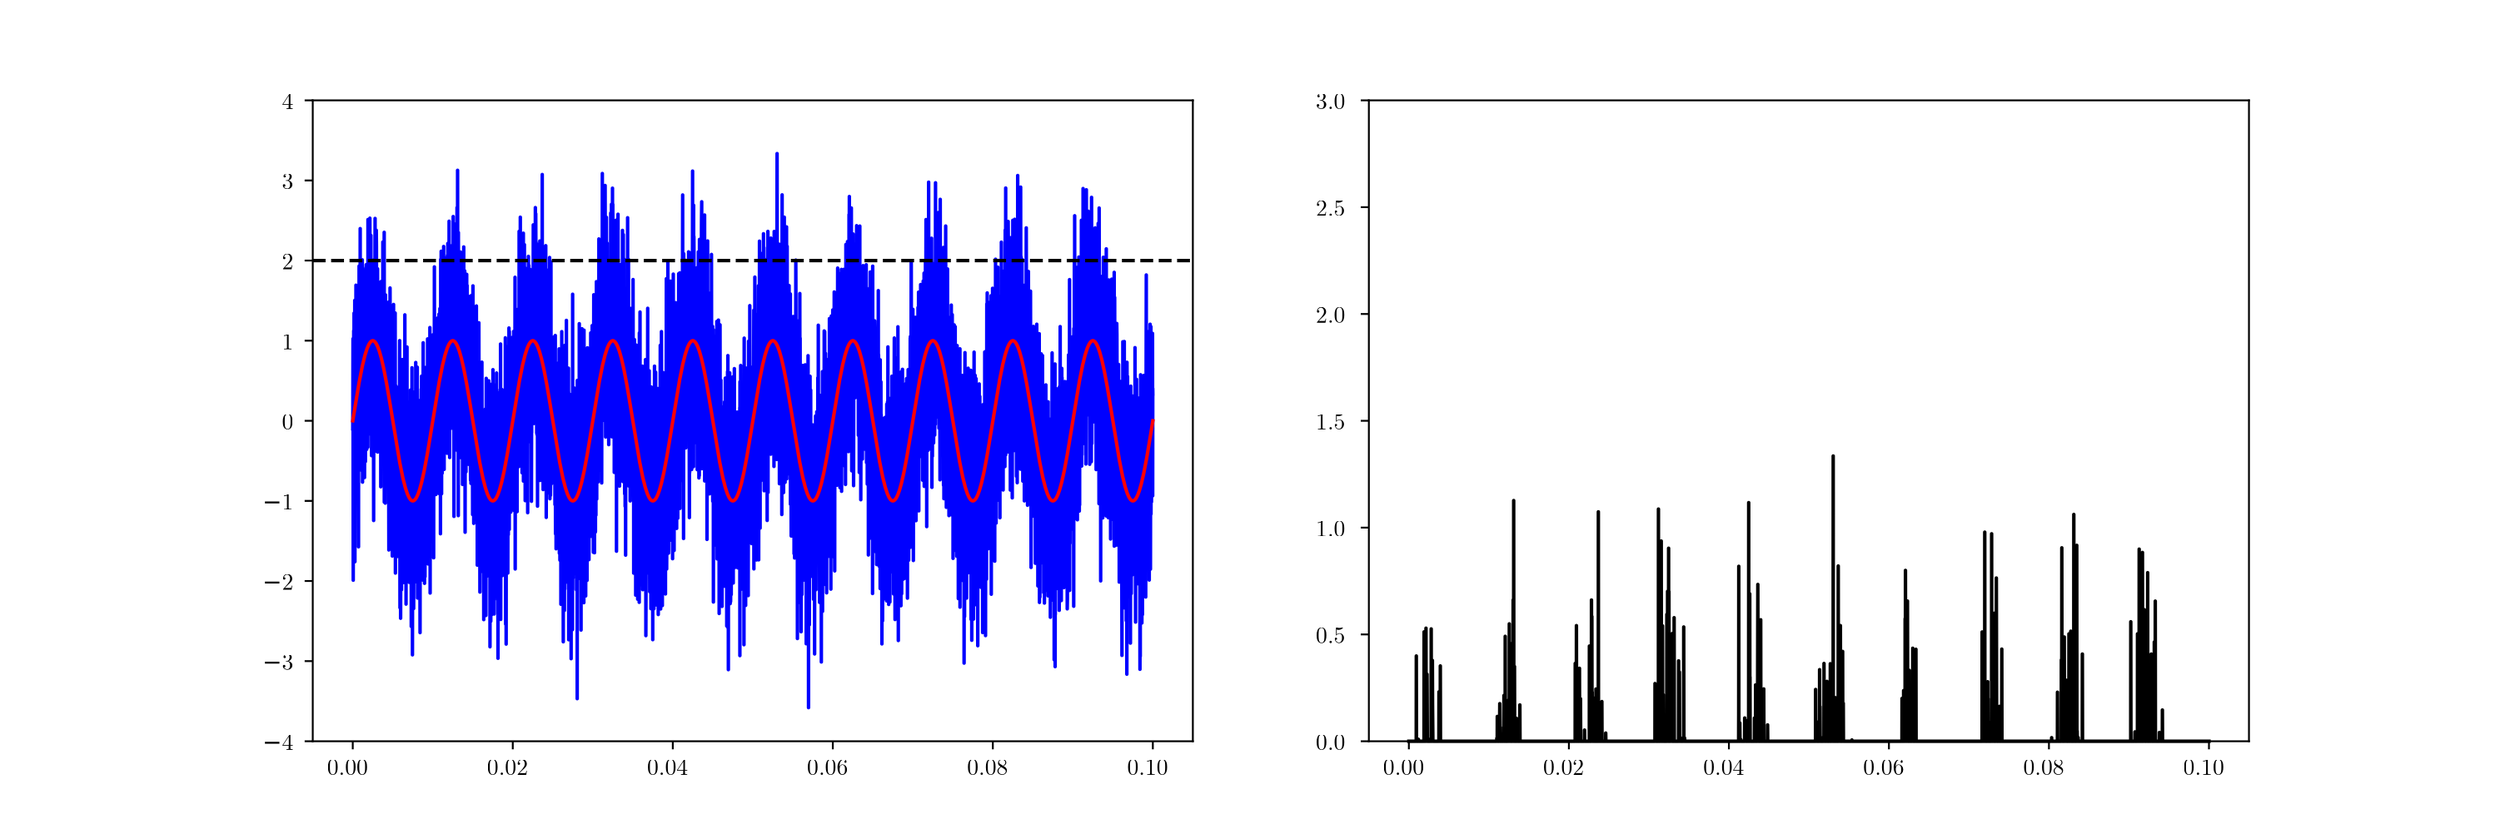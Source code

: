 <?xml version="1.0"?>
<!DOCTYPE ipe SYSTEM "ipe.dtd">
<ipe version="70000" creator="pdftoipe 2021/09/08">
<ipestyle>
<layout paper="1080 360" frame="1080 360" origin="0 0"/>
<symbol name="bullet"><path matrix="0.04 0 0 0.04 0 0" fill="black">
18 0 0 18 0 0 e</path></symbol>
</ipestyle>
<!-- Page: 1 1 -->
<page>
<path fill="1.000000 1.000000 1.000000" fillrule="wind">
0 0 m
1080 0 l
1080 360 l
0 360 l
0 0 l
h
</path>
<path fill="1.000000 1.000000 1.000000" fillrule="wind">
135 39.6 m
515.455 39.6 l
515.455 316.8 l
135 316.8 l
135 39.6 l
h
</path>
<path fill="0.000000 0.000000 0.000000" fillrule="wind">
152.293 39.6 m
152.293 36.1 l
</path>
<path stroke="0.000000 0.000000 0.000000" pen="0.8" join="1">
152.293 39.6 m
152.293 36.1 l
</path>
<text stroke="0.000000 0.000000 0.000000" pos="0 0" transformations="affine" size="10" valign="baseline" matrix="1 0 0 1 141.161 25.0063">0.00</text>
<path fill="0.000000 0.000000 0.000000" fillrule="wind">
221.467 39.6 m
221.467 36.1 l
</path>
<path stroke="0.000000 0.000000 0.000000" pen="0.8" join="1">
221.467 39.6 m
221.467 36.1 l
</path>
<text stroke="0.000000 0.000000 0.000000" pos="0 0" transformations="affine" size="10" valign="baseline" matrix="1 0 0 1 210.334 25.0063">0.02</text>
<path fill="0.000000 0.000000 0.000000" fillrule="wind">
290.64 39.6 m
290.64 36.1 l
</path>
<path stroke="0.000000 0.000000 0.000000" pen="0.8" join="1">
290.64 39.6 m
290.64 36.1 l
</path>
<text stroke="0.000000 0.000000 0.000000" pos="0 0" transformations="affine" size="10" valign="baseline" matrix="1 0 0 1 279.508 25.0063">0.04</text>
<path fill="0.000000 0.000000 0.000000" fillrule="wind">
359.814 39.6 m
359.814 36.1 l
</path>
<path stroke="0.000000 0.000000 0.000000" pen="0.8" join="1">
359.814 39.6 m
359.814 36.1 l
</path>
<text stroke="0.000000 0.000000 0.000000" pos="0 0" transformations="affine" size="10" valign="baseline" matrix="1 0 0 1 348.681 25.0063">0.06</text>
<path fill="0.000000 0.000000 0.000000" fillrule="wind">
428.988 39.6 m
428.988 36.1 l
</path>
<path stroke="0.000000 0.000000 0.000000" pen="0.8" join="1">
428.988 39.6 m
428.988 36.1 l
</path>
<text stroke="0.000000 0.000000 0.000000" pos="0 0" transformations="affine" size="10" valign="baseline" matrix="1 0 0 1 417.855 25.0063">0.08</text>
<path fill="0.000000 0.000000 0.000000" fillrule="wind">
498.161 39.6 m
498.161 36.1 l
</path>
<path stroke="0.000000 0.000000 0.000000" pen="0.8" join="1">
498.161 39.6 m
498.161 36.1 l
</path>
<text stroke="0.000000 0.000000 0.000000" pos="0 0" transformations="affine" size="10" valign="baseline" matrix="1 0 0 1 487.028 25.0063">0.10</text>
<path fill="0.000000 0.000000 0.000000" fillrule="wind">
135 39.6 m
131.5 39.6 l
</path>
<path stroke="0.000000 0.000000 0.000000" pen="0.8" join="1">
135 39.6 m
131.5 39.6 l
</path>
<text stroke="0.000000 0.000000 0.000000" pos="0 0" transformations="affine" size="10" valign="baseline" matrix="1 0 0 1 121.645 35.8031">4</text>
<path fill="0.000000 0.000000 0.000000" fillrule="wind">
114.326 39.3531 m
120.586 39.3531 l
120.586 38.5231 l
114.326 38.5231 l
114.326 39.3531 l
h
</path>
<path fill="0.000000 0.000000 0.000000" fillrule="wind">
135 74.25 m
131.5 74.25 l
</path>
<path stroke="0.000000 0.000000 0.000000" pen="0.8" join="1">
135 74.25 m
131.5 74.25 l
</path>
<text stroke="0.000000 0.000000 0.000000" pos="0 0" transformations="affine" size="10" valign="baseline" matrix="1 0 0 1 121.645 70.4531">3</text>
<path fill="0.000000 0.000000 0.000000" fillrule="wind">
114.326 74.0031 m
120.586 74.0031 l
120.586 73.1731 l
114.326 73.1731 l
114.326 74.0031 l
h
</path>
<path fill="0.000000 0.000000 0.000000" fillrule="wind">
135 108.9 m
131.5 108.9 l
</path>
<path stroke="0.000000 0.000000 0.000000" pen="0.8" join="1">
135 108.9 m
131.5 108.9 l
</path>
<text stroke="0.000000 0.000000 0.000000" pos="0 0" transformations="affine" size="10" valign="baseline" matrix="1 0 0 1 121.645 105.103">2</text>
<path fill="0.000000 0.000000 0.000000" fillrule="wind">
114.326 108.653 m
120.586 108.653 l
120.586 107.823 l
114.326 107.823 l
114.326 108.653 l
h
</path>
<path fill="0.000000 0.000000 0.000000" fillrule="wind">
135 143.55 m
131.5 143.55 l
</path>
<path stroke="0.000000 0.000000 0.000000" pen="0.8" join="1">
135 143.55 m
131.5 143.55 l
</path>
<text stroke="0.000000 0.000000 0.000000" pos="0 0" transformations="affine" size="10" valign="baseline" matrix="1 0 0 1 121.645 139.753">1</text>
<path fill="0.000000 0.000000 0.000000" fillrule="wind">
114.326 143.303 m
120.586 143.303 l
120.586 142.473 l
114.326 142.473 l
114.326 143.303 l
h
</path>
<path fill="0.000000 0.000000 0.000000" fillrule="wind">
135 178.2 m
131.5 178.2 l
</path>
<path stroke="0.000000 0.000000 0.000000" pen="0.8" join="1">
135 178.2 m
131.5 178.2 l
</path>
<text stroke="0.000000 0.000000 0.000000" pos="0 0" transformations="affine" size="10" valign="baseline" matrix="1 0 0 1 121.641 174.403">0</text>
<path fill="0.000000 0.000000 0.000000" fillrule="wind">
135 212.85 m
131.5 212.85 l
</path>
<path stroke="0.000000 0.000000 0.000000" pen="0.8" join="1">
135 212.85 m
131.5 212.85 l
</path>
<text stroke="0.000000 0.000000 0.000000" pos="0 0" transformations="affine" size="10" valign="baseline" matrix="1 0 0 1 121.641 209.053">1</text>
<path fill="0.000000 0.000000 0.000000" fillrule="wind">
135 247.5 m
131.5 247.5 l
</path>
<path stroke="0.000000 0.000000 0.000000" pen="0.8" join="1">
135 247.5 m
131.5 247.5 l
</path>
<text stroke="0.000000 0.000000 0.000000" pos="0 0" transformations="affine" size="10" valign="baseline" matrix="1 0 0 1 121.641 243.703">2</text>
<path fill="0.000000 0.000000 0.000000" fillrule="wind">
135 282.15 m
131.5 282.15 l
</path>
<path stroke="0.000000 0.000000 0.000000" pen="0.8" join="1">
135 282.15 m
131.5 282.15 l
</path>
<text stroke="0.000000 0.000000 0.000000" pos="0 0" transformations="affine" size="10" valign="baseline" matrix="1 0 0 1 121.641 278.353">3</text>
<path fill="0.000000 0.000000 0.000000" fillrule="wind">
135 316.8 m
131.5 316.8 l
</path>
<path stroke="0.000000 0.000000 0.000000" pen="0.8" join="1">
135 316.8 m
131.5 316.8 l
</path>
<text stroke="0.000000 0.000000 0.000000" pos="0 0" transformations="affine" size="10" valign="baseline" matrix="1 0 0 1 121.641 313.003">4</text>
<path stroke="0.000000 0.000000 1.000000" pen="1.5" join="1" cap="2">
152.293 174.743 m
152.328 184.683 l
152.397 213.694 l
152.501 109.249 l
152.605 210.88 l
152.639 135.737 l
152.708 217.165 l
152.812 150.656 l
152.847 224.766 l
152.916 158.666 l
153.054 188.515 l
153.124 158.622 l
153.158 230.277 l
153.227 117.257 l
153.297 162.549 l
153.331 197.137 l
153.366 183.466 l
153.504 148.684 l
153.677 236.852 l
153.815 158.82 l
153.919 210.477 l
154.023 167.32 l
154.057 173.606 l
154.127 170.319 l
154.196 203.845 l
154.334 160.333 l
154.403 170.059 l
154.438 179.968 l
154.473 167.052 l
154.507 159.453 l
154.576 232.513 l
154.611 148.446 l
154.68 220.588 l
154.715 204.106 l
154.784 123.701 l
154.818 205.184 l
154.853 206.053 l
154.888 217.263 l
154.922 199.173 l
154.957 215.944 l
154.991 183.486 l
155.026 245.125 l
155.095 188.608 l
155.13 185.194 l
155.199 182.039 l
155.268 218.637 l
155.303 190.01 l
155.337 208.933 l
155.372 235.341 l
155.407 206.499 l
155.441 182.681 l
155.476 226.242 l
155.51 261.331 l
155.545 197.147 l
155.614 233.435 l
155.649 195.829 l
155.718 165.332 l
155.752 221.487 l
155.822 173.722 l
155.925 220.422 l
156.064 156.805 l
156.098 216.926 l
156.167 206.26 l
156.237 233.88 l
156.306 161.974 l
156.41 247.814 l
156.444 202.168 l
156.479 213.882 l
156.513 151.664 l
156.583 179.581 l
156.721 215.141 l
156.79 215.163 l
156.859 173.133 l
156.894 182.105 l
156.928 181.182 l
156.963 230.691 l
156.998 188.28 l
157.032 155.446 l
157.101 191.816 l
157.136 227.879 l
157.171 188.571 l
157.205 166.585 l
157.24 238.669 l
157.309 194.503 l
157.344 203.137 l
157.378 153.65 l
157.447 172.583 l
157.62 221.165 l
157.759 160.564 l
157.897 243.949 l
157.932 168.049 l
157.966 244.465 l
158.001 243.712 l
158.07 209.098 l
158.105 245.715 l
158.208 187.923 l
158.243 210.448 l
158.277 221.853 l
158.347 165.866 l
158.381 196.377 l
158.416 232.654 l
158.45 174.982 l
158.485 205.023 l
158.658 175.452 l
158.554 207.894 l
158.693 185.558 l
158.727 186.52 l
158.762 180.967 l
158.831 166.815 l
158.866 265.24 l
158.9 179.61 l
158.969 241.226 l
159.108 172.36 l
159.281 246.286 l
159.315 176.553 l
159.384 191.25 l
159.419 259.715 l
159.488 219.957 l
159.523 228.403 l
159.592 219.214 l
159.627 212.79 l
159.661 220.873 l
159.696 265.837 l
159.765 244.368 l
159.799 248.212 l
159.869 187.249 l
159.938 196.395 l
160.145 258.366 l
160.215 172.246 l
160.249 211.913 l
160.284 199.647 l
160.318 203.79 l
160.353 243.594 l
160.388 207.033 l
160.422 163.128 l
160.457 191.914 l
160.491 241.164 l
160.526 186.414 l
160.56 207.37 l
160.595 225.62 l
160.63 169.196 l
160.699 180.227 l
160.768 232.676 l
160.837 230.283 l
160.906 203.968 l
160.941 205.594 l
160.976 187.978 l
161.01 234.39 l
161.079 205.736 l
161.114 198.536 l
161.148 232.165 l
161.183 186.661 l
161.218 199.109 l
161.321 135.073 l
161.46 234.364 l
161.494 247.84 l
161.564 165.739 l
161.633 210.117 l
161.667 225.894 l
161.702 172.368 l
161.771 200.54 l
161.806 190.34 l
161.944 265.721 l
162.048 190.342 l
162.152 241.951 l
162.221 228.172 l
162.29 212.169 l
162.325 250.853 l
162.394 224.567 l
162.428 216.597 l
162.463 260.608 l
162.532 253.466 l
162.67 164.932 l
162.774 239.131 l
162.843 234.754 l
162.913 195.794 l
162.947 220.997 l
162.982 211.901 l
163.016 243.935 l
163.051 164.681 l
163.12 190.501 l
163.155 188.223 l
163.258 224.856 l
163.397 167.019 l
163.328 235.126 l
163.431 193.565 l
163.535 227.712 l
163.57 215.718 l
163.604 173.701 l
163.674 181.665 l
163.708 184.431 l
163.812 183.205 l
163.847 213.973 l
163.95 193.874 l
163.985 220.327 l
164.019 176.37 l
164.054 177.208 l
164.192 222.174 l
164.227 220.397 l
164.262 191.429 l
164.296 236.859 l
164.331 214.924 l
164.365 238.261 l
164.4 149.661 l
164.469 184.212 l
164.608 238.459 l
164.642 174.832 l
164.711 220.11 l
164.815 184.528 l
164.919 229.541 l
164.884 165.57 l
164.953 228.558 l
164.988 220.974 l
165.023 169.075 l
165.092 176.499 l
165.23 221.766 l
165.265 207.528 l
165.299 255.512 l
165.368 221.107 l
165.507 187.659 l
165.611 249.995 l
165.68 233.444 l
165.784 181.199 l
165.887 259.716 l
165.922 143.01 l
166.026 148.163 l
166.095 211.011 l
166.129 192.923 l
166.164 190.4 l
166.199 212.96 l
166.302 223.175 l
166.337 142.589 l
166.441 232.645 l
166.51 164.967 l
166.545 209.176 l
166.579 218.686 l
166.648 151.49 l
166.683 167.635 l
166.718 209.808 l
166.787 182.117 l
166.856 191.5 l
166.89 166.728 l
166.925 221.415 l
166.994 218.274 l
167.029 173.157 l
167.098 212.219 l
167.133 212.887 l
167.167 177.867 l
167.236 188.174 l
167.306 222.49 l
167.34 196.502 l
167.513 177.848 l
167.548 203.225 l
167.582 199.536 l
167.617 167.69 l
167.686 172.359 l
167.721 220.276 l
167.755 200.099 l
167.894 122.328 l
167.928 229.659 l
167.997 213.548 l
168.101 159.216 l
168.136 175.701 l
168.17 219.138 l
168.205 192.542 l
168.239 155.94 l
168.274 202.519 l
168.309 198.312 l
168.343 174.312 l
168.378 201.335 l
168.412 235.644 l
168.482 210.453 l
168.516 198.133 l
168.551 137.356 l
168.655 141.994 l
168.862 206.55 l
169 162.104 l
169.07 210.948 l
169.104 160.248 l
169.139 203.955 l
169.243 133.74 l
169.312 193.744 l
169.346 166.13 l
169.381 119.703 l
169.416 193.221 l
169.45 189.297 l
169.485 212.338 l
169.554 200.103 l
169.589 207.125 l
169.727 154.937 l
169.761 155.158 l
169.865 221.518 l
169.9 160.533 l
169.934 228.515 l
169.969 186.537 l
170.004 187.123 l
170.038 147.103 l
170.073 171.844 l
170.107 205.53 l
170.142 190.983 l
170.211 197.581 l
170.28 149.959 l
170.315 209.026 l
170.384 206.564 l
170.557 165.036 l
170.626 224.821 l
170.73 112.338 l
170.765 158.427 l
170.799 157.472 l
170.834 163.201 l
170.903 193.338 l
170.938 183.61 l
171.076 132.266 l
171.214 182.99 l
171.145 121.062 l
171.249 169.354 l
171.283 158.016 l
171.318 184.726 l
171.387 157.616 l
171.456 161.928 l
171.491 119.5 l
171.56 138.007 l
171.629 183.311 l
171.699 169.146 l
171.733 138.256 l
171.768 143.583 l
171.837 143.25 l
171.871 184.29 l
171.975 134.079 l
172.044 192.644 l
172.079 148.142 l
172.114 134.407 l
172.148 153.25 l
172.183 181.57 l
172.217 136.643 l
172.252 162.436 l
172.321 144.119 l
172.459 184.508 l
172.494 160.53 l
172.529 205.811 l
172.563 212.869 l
172.702 97.3495 l
172.736 177.977 l
172.805 101.572 l
172.909 192.014 l
172.978 92.7979 l
173.048 118.339 l
173.082 109.878 l
173.151 168.527 l
173.22 167.171 l
173.255 193.009 l
173.359 105.117 l
173.428 189.284 l
173.463 128.82 l
173.566 184.762 l
173.636 167.961 l
173.705 168.644 l
173.739 131.586 l
173.774 204.702 l
173.809 156.689 l
173.843 111.582 l
173.912 151.753 l
173.947 133.937 l
173.981 181.071 l
174.051 159.159 l
174.085 135.27 l
174.189 136.832 l
174.224 170.194 l
174.293 146.365 l
174.327 108.249 l
174.362 118.048 l
174.397 185.004 l
174.466 176.532 l
174.535 194.54 l
174.569 118.061 l
174.604 171.433 l
174.708 169.721 l
174.742 170.77 l
174.777 116.369 l
174.812 224.021 l
174.915 168.392 l
174.95 187.103 l
174.985 194.978 l
175.192 123.278 l
175.296 157.297 l
175.33 98.916 l
175.365 173.856 l
175.4 135.283 l
175.503 148.914 l
175.538 120.938 l
175.573 128.225 l
175.642 178.219 l
175.676 163.487 l
175.711 152.432 l
175.746 210.108 l
175.78 122.127 l
175.884 147.032 l
175.953 139.668 l
175.988 170.256 l
176.057 112.008 l
176.126 130.174 l
176.264 157.681 l
176.299 164.505 l
176.334 125.967 l
176.368 178.823 l
176.437 127.023 l
176.472 154.659 l
176.507 116.797 l
176.541 120.047 l
176.61 182.6 l
176.645 177.862 l
176.749 108.321 l
176.783 186.312 l
176.852 128.415 l
176.922 164.437 l
176.956 145.626 l
176.991 137.073 l
177.06 166.898 l
177.095 142.913 l
177.129 154.095 l
177.164 119.537 l
177.233 150.751 l
177.268 191.497 l
177.302 125.498 l
177.44 151.29 l
177.475 129.103 l
177.51 149.843 l
177.544 162.603 l
177.579 89.2561 l
177.613 160.552 l
177.648 179.201 l
177.683 117.401 l
177.786 124.489 l
177.856 130.779 l
177.89 201.141 l
177.925 140.979 l
177.959 113.976 l
177.994 152.565 l
178.029 181.417 l
178.063 148.329 l
178.098 76.9732 l
178.167 133.431 l
178.236 159.463 l
178.305 159.147 l
178.409 123.563 l
178.513 180.318 l
178.547 179.273 l
178.617 97.0047 l
178.686 120.488 l
178.824 190.622 l
178.859 117.337 l
178.928 188.151 l
178.962 189.819 l
178.997 109.842 l
179.101 122.474 l
179.135 181.679 l
179.205 163.344 l
179.308 114.478 l
179.412 179.307 l
179.447 137.01 l
179.481 162.035 l
179.516 203.422 l
179.55 108.575 l
179.62 109.176 l
179.689 174.669 l
179.758 164.764 l
179.793 143.986 l
179.827 164.58 l
179.862 178.41 l
180 129.749 l
180.069 124.919 l
180.173 201.381 l
180.311 101.534 l
180.381 162.09 l
180.415 139.011 l
180.45 139.107 l
180.484 175.178 l
180.519 141.794 l
180.554 129.76 l
180.588 152.931 l
180.623 142.291 l
180.761 163.062 l
180.934 140.238 l
180.969 178.495 l
181.038 164.031 l
181.107 136.764 l
181.142 182.903 l
181.211 170.454 l
181.384 86.5814 l
181.488 181.122 l
181.522 154.635 l
181.557 139.262 l
181.591 143.163 l
181.626 187.236 l
181.695 156.477 l
181.764 147.264 l
181.799 187.452 l
181.833 180.856 l
181.903 191.89 l
181.972 118.988 l
182.041 197.513 l
182.076 127.302 l
182.179 159.834 l
182.214 157.522 l
182.249 130.946 l
182.352 194.941 l
182.387 111.111 l
182.456 144.099 l
182.491 187.147 l
182.56 144.651 l
182.594 109.298 l
182.629 179.47 l
182.664 118.802 l
182.733 211.947 l
182.802 173.302 l
182.837 196.314 l
182.871 163.983 l
182.906 125.692 l
182.975 134.924 l
183.01 138.087 l
183.044 168.87 l
183.079 159.061 l
183.113 127.452 l
183.148 158.853 l
183.182 191.748 l
183.217 186.818 l
183.286 199.489 l
183.321 107.9 l
183.494 174.114 l
183.528 110.777 l
183.563 160.133 l
183.667 158.202 l
183.701 201.244 l
183.736 134.677 l
183.805 154.838 l
183.909 143.672 l
183.943 185.553 l
183.978 124.812 l
184.013 161.665 l
184.082 125.993 l
184.116 158.965 l
184.22 173.842 l
184.289 148.361 l
184.324 182.15 l
184.359 161.648 l
184.428 166.384 l
184.462 123.051 l
184.601 179.288 l
184.635 213.612 l
184.67 129.991 l
184.739 188.827 l
184.774 195.638 l
184.877 116.277 l
184.843 202.548 l
184.912 164.48 l
184.947 197.978 l
185.016 164.013 l
185.05 195.467 l
185.12 169.101 l
185.154 210.316 l
185.189 199.173 l
185.258 130.712 l
185.292 178.282 l
185.327 177.945 l
185.396 184.929 l
185.431 156.608 l
185.465 202.154 l
185.535 151.068 l
185.569 200.891 l
185.604 152.797 l
185.638 218.523 l
185.673 164.884 l
185.708 199.932 l
185.742 103.702 l
185.811 208.441 l
185.846 208.347 l
185.915 155.395 l
185.984 163.657 l
186.019 151.835 l
186.053 190.709 l
186.088 160.192 l
186.123 125.82 l
186.157 164.409 l
186.192 181.277 l
186.226 178.911 l
186.296 130.323 l
186.33 189.194 l
186.399 167.206 l
186.469 149.403 l
186.503 152.671 l
186.538 165.351 l
186.572 160.609 l
186.607 131.44 l
186.641 187.906 l
186.676 207.037 l
186.711 176.221 l
186.745 164.97 l
186.814 168.284 l
186.884 151.056 l
186.953 215.394 l
187.091 133.959 l
187.126 203.035 l
187.23 192.893 l
187.264 118.946 l
187.333 197.007 l
187.368 200.2 l
187.402 164.58 l
187.472 204.635 l
187.541 170.408 l
187.575 244.776 l
187.645 197.003 l
187.714 197.41 l
187.783 148.932 l
187.818 216.313 l
187.921 208.11 l
187.956 214.619 l
187.991 203.94 l
188.025 214.073 l
188.163 170.845 l
188.198 221.558 l
188.233 146.316 l
188.302 213.947 l
188.475 169.836 l
188.544 202.39 l
188.579 154.596 l
188.613 178.388 l
188.717 216.623 l
188.751 149.016 l
188.821 207.162 l
188.959 169.069 l
188.994 181.043 l
189.028 222.676 l
189.063 170.57 l
189.097 197.399 l
189.132 154.05 l
189.167 209.181 l
189.201 191.725 l
189.236 196.205 l
189.27 221.101 l
189.34 192.122 l
189.374 211 l
189.443 200.726 l
189.478 188.696 l
189.547 224.323 l
189.582 146.754 l
189.651 189.67 l
189.685 196.261 l
189.72 184.635 l
189.755 184.155 l
189.789 208.851 l
189.824 206.011 l
189.858 166.036 l
189.893 206.414 l
189.928 187.448 l
189.962 226.732 l
189.997 173.354 l
190.031 215.118 l
190.066 165.163 l
190.135 193.323 l
190.17 222.205 l
190.204 129.339 l
190.273 182.922 l
190.308 247.99 l
190.343 181.916 l
190.377 193.239 l
190.516 251.519 l
190.689 146.658 l
190.723 219.89 l
190.792 214.951 l
190.896 217.337 l
190.931 155.489 l
190.965 214.565 l
191.069 204.525 l
191.138 175.526 l
191.173 241.597 l
191.207 164.867 l
191.242 244.064 l
191.277 226.693 l
191.311 182.68 l
191.38 214.356 l
191.415 220.848 l
191.45 163.229 l
191.484 251.904 l
191.519 179.566 l
191.588 253.596 l
191.622 173.073 l
191.692 234.575 l
191.726 224.915 l
191.795 157.187 l
191.83 239.676 l
191.899 216.089 l
191.934 184.922 l
192.003 188.333 l
192.038 220.552 l
192.107 218.029 l
192.141 199.503 l
192.211 202.551 l
192.245 219.003 l
192.28 212.841 l
192.314 185.385 l
192.383 197.789 l
192.487 248.616 l
192.556 172.777 l
192.66 180.607 l
192.695 234.286 l
192.764 229.121 l
192.833 192.638 l
192.868 246.137 l
192.937 228.508 l
193.006 181.924 l
193.041 246.172 l
193.075 164.171 l
193.11 228.941 l
193.144 229.373 l
193.179 228.091 l
193.214 249.759 l
193.248 219.758 l
193.283 221.24 l
193.352 183.985 l
193.387 254.922 l
193.456 196.282 l
193.49 200.254 l
193.525 221.215 l
193.56 191.85 l
193.594 210.154 l
193.629 164.326 l
193.698 193.564 l
193.802 244.899 l
193.836 203.541 l
193.905 231.068 l
193.94 264.517 l
193.975 200.371 l
194.009 231.541 l
194.044 247.076 l
194.078 229.314 l
194.182 162.319 l
194.217 207.031 l
194.321 203.135 l
194.355 203.07 l
194.424 201.001 l
194.459 221.64 l
194.563 174.773 l
194.528 243.153 l
194.597 189.831 l
194.701 228.037 l
194.805 185.113 l
194.874 179.586 l
194.943 249.872 l
194.978 182.24 l
195.047 213.999 l
195.082 217.27 l
195.116 242.743 l
195.151 197.369 l
195.185 183.087 l
195.22 250.134 l
195.289 226.671 l
195.324 178.837 l
195.393 218.829 l
195.427 254.2 l
195.462 218.561 l
195.566 180.776 l
195.531 221.119 l
195.6 199.116 l
195.704 266.54 l
195.739 183.044 l
195.808 255.341 l
195.946 217.551 l
195.981 229.622 l
196.05 136.86 l
196.085 218.288 l
196.258 263.343 l
196.361 182.084 l
196.396 207.309 l
196.431 227.606 l
196.465 220.869 l
196.5 181.277 l
196.569 195.233 l
196.603 242.768 l
196.707 237.494 l
196.742 170.203 l
196.846 182.514 l
196.88 208.634 l
196.915 181.565 l
196.949 205.08 l
197.019 183.561 l
197.053 189.074 l
197.192 262.216 l
197.261 257.083 l
197.295 226.574 l
197.33 229.619 l
197.364 270.418 l
197.399 206.106 l
197.468 184.926 l
197.503 189.158 l
197.537 198.248 l
197.572 165.231 l
197.607 286.54 l
197.676 235.928 l
197.814 181.316 l
197.849 179.665 l
197.883 205.016 l
197.918 137.189 l
197.953 259.629 l
198.091 182.789 l
198.125 195.736 l
198.16 234.583 l
198.195 181.358 l
198.229 197.696 l
198.264 204.78 l
198.298 167.084 l
198.333 171.023 l
198.368 239.944 l
198.437 230.723 l
198.541 195.644 l
198.575 200.569 l
198.713 224.143 l
198.748 204.826 l
198.783 219.19 l
198.817 251.216 l
198.852 212.75 l
198.99 162.299 l
199.025 223.275 l
199.094 211.102 l
199.129 210.067 l
199.232 248.086 l
199.198 195.454 l
199.267 232.666 l
199.336 196.833 l
199.371 220.788 l
199.44 237.92 l
199.509 179.662 l
199.613 187.27 l
199.682 185.726 l
199.717 214.766 l
199.751 150.668 l
199.82 179.342 l
199.855 199.972 l
199.89 162.73 l
199.924 186.935 l
199.959 165.465 l
199.993 221.799 l
200.063 216.239 l
200.166 207.454 l
200.27 253.393 l
200.408 179.282 l
200.443 167.781 l
200.478 221.024 l
200.512 166.64 l
200.581 213.658 l
200.616 218.027 l
200.651 166.823 l
200.685 243.047 l
200.72 241.955 l
200.858 129.993 l
200.927 230.527 l
200.962 199.484 l
201.031 228.816 l
201.1 168.435 l
201.169 212.185 l
201.204 193.198 l
201.239 156.132 l
201.273 212.117 l
201.308 183.977 l
201.377 164.375 l
201.446 221.968 l
201.481 169.557 l
201.515 212.502 l
201.55 241.538 l
201.584 186.001 l
201.619 208.87 l
201.688 213.206 l
201.723 236.732 l
201.757 207.608 l
201.792 170.392 l
201.827 184.548 l
201.861 220.636 l
201.93 194.131 l
201.965 193.443 l
202.034 218.781 l
202.069 197.109 l
202.138 162.962 l
202.173 208.506 l
202.242 186.71 l
202.276 163.888 l
202.311 222.098 l
202.345 159.384 l
202.38 174.688 l
202.415 192.156 l
202.449 180.57 l
202.484 163.078 l
202.588 207.576 l
202.622 168.972 l
202.657 215.422 l
202.691 170.704 l
202.726 178.434 l
202.761 164.658 l
202.795 166.084 l
202.864 164.569 l
203.003 200.292 l
203.037 214.048 l
203.072 171.739 l
203.106 188.637 l
203.141 232.176 l
203.176 157.434 l
203.21 152.536 l
203.245 213.742 l
203.349 210.514 l
203.383 151.127 l
203.487 159.623 l
203.591 226.767 l
203.625 212.727 l
203.764 155.457 l
203.798 163.674 l
203.867 157.272 l
203.902 232.57 l
204.04 168.285 l
204.11 137.632 l
204.248 236.558 l
204.386 149.825 l
204.421 147.073 l
204.49 170.428 l
204.594 133.841 l
204.628 218.864 l
204.698 201.849 l
204.801 156.756 l
204.871 163.057 l
204.94 197.59 l
205.009 137.42 l
205.043 180.768 l
205.078 167.643 l
205.113 216.483 l
205.182 198.387 l
205.216 163.461 l
205.286 175.357 l
205.389 226.599 l
205.424 167.923 l
205.493 180.119 l
205.528 189.592 l
205.597 135.52 l
205.632 139.076 l
205.735 227.875 l
205.804 142.787 l
205.839 145.91 l
205.908 201.675 l
205.943 161.023 l
205.977 161.829 l
206.047 135.387 l
206.081 219.272 l
206.116 115.773 l
206.15 176.271 l
206.22 151.829 l
206.254 191.046 l
206.323 176.578 l
206.358 158.588 l
206.393 170.996 l
206.427 183.03 l
206.462 146.998 l
206.496 189.362 l
206.531 165.605 l
206.565 209.256 l
206.6 150.406 l
206.635 133.634 l
206.669 160.118 l
206.704 187.93 l
206.738 167.764 l
206.773 132.001 l
206.808 220.594 l
206.877 181.594 l
206.946 192.83 l
207.015 135.776 l
207.084 195.695 l
207.154 188.552 l
207.257 104.124 l
207.292 119.42 l
207.43 170.024 l
207.465 149.085 l
207.499 131.57 l
207.534 152.198 l
207.569 189.152 l
207.603 174.988 l
207.638 119.676 l
207.672 176.94 l
207.707 189.111 l
207.742 167.91 l
207.776 170.246 l
207.845 165.65 l
207.88 194.657 l
207.984 117.332 l
208.018 140.219 l
208.087 177.558 l
208.122 203.549 l
208.157 176.803 l
208.191 120.94 l
208.26 176.587 l
208.399 132.563 l
208.433 128.182 l
208.537 164.365 l
208.572 112.889 l
208.606 166.333 l
208.641 165.385 l
208.675 171.084 l
208.71 123.488 l
208.779 158.914 l
208.814 169.1 l
208.918 92.2061 l
209.021 168.554 l
209.056 144.542 l
209.125 109.021 l
209.194 154.257 l
209.229 97.2876 l
209.264 167.343 l
209.298 133.809 l
209.402 173.788 l
209.436 128.064 l
209.506 137.36 l
209.575 155.139 l
209.609 144.448 l
209.644 183.303 l
209.679 122.004 l
209.748 180.337 l
209.852 93.989 l
209.886 120.595 l
209.955 111.679 l
209.99 196.548 l
210.059 135.178 l
210.094 159.362 l
210.128 115.818 l
210.163 152.348 l
210.197 146.774 l
210.232 110.908 l
210.267 184.118 l
210.44 111.5 l
210.578 168.5 l
210.613 155.665 l
210.647 179.463 l
210.682 191.588 l
210.751 131.897 l
210.785 132.07 l
210.855 114.339 l
210.889 150.409 l
210.958 112.69 l
210.993 134.842 l
211.062 195.504 l
211.166 179.07 l
211.201 139.415 l
211.27 183.339 l
211.339 162.815 l
211.374 193.371 l
211.443 113.066 l
211.477 113.26 l
211.512 180.017 l
211.581 178.348 l
211.616 80.4582 l
211.685 155.946 l
211.858 107.898 l
211.927 183.272 l
211.962 91.5245 l
211.996 185.349 l
212.031 159.649 l
212.065 121.25 l
212.134 131.802 l
212.169 176.831 l
212.238 171.031 l
212.273 104.966 l
212.342 137.561 l
212.377 136.02 l
212.411 94.3998 l
212.446 162.429 l
212.48 194.151 l
212.515 100.472 l
212.584 108.798 l
212.653 162.983 l
212.688 144.877 l
212.723 125.166 l
212.757 186.062 l
212.826 138.918 l
212.861 147.811 l
212.895 200.303 l
212.93 146.197 l
212.965 121.284 l
212.999 181.68 l
213.068 138.9 l
213.103 112.123 l
213.172 137.224 l
213.276 182.016 l
213.241 134.776 l
213.311 162.728 l
213.414 94.6282 l
213.518 159.906 l
213.656 101.878 l
213.76 193.647 l
213.795 132.688 l
213.864 143.997 l
213.899 146.295 l
213.933 135.805 l
213.968 157.141 l
214.002 149.486 l
214.037 110.115 l
214.072 170.006 l
214.106 146.204 l
214.175 153.738 l
214.21 111.941 l
214.245 139.573 l
214.279 108.175 l
214.314 136.067 l
214.348 114.381 l
214.383 158.517 l
214.417 146.975 l
214.452 198.873 l
214.487 157.605 l
214.521 133.999 l
214.59 137.458 l
214.729 159.871 l
214.763 122.803 l
214.833 126.044 l
214.902 170.131 l
214.936 100.858 l
215.005 181.048 l
215.075 75.4909 l
215.109 147.135 l
215.178 190.28 l
215.213 165.391 l
215.317 110.23 l
215.351 144.379 l
215.386 174.752 l
215.421 156.76 l
215.455 106.719 l
215.524 158.618 l
215.697 121.653 l
215.801 172.162 l
215.87 122.764 l
215.939 132.607 l
216.043 191.666 l
216.009 125.551 l
216.078 157.557 l
216.147 120.226 l
216.182 211.41 l
216.216 139.158 l
216.251 92.283 l
216.32 142.144 l
216.389 173.952 l
216.424 127.617 l
216.493 174.777 l
216.562 126.362 l
216.597 176.025 l
216.666 142.521 l
216.77 191.713 l
216.839 178.222 l
216.977 111.256 l
217.012 180.959 l
217.081 120.833 l
217.185 174.562 l
217.219 157.523 l
217.254 117.315 l
217.323 121.961 l
217.358 184.573 l
217.392 115.199 l
217.461 180.846 l
217.496 176.03 l
217.6 114.376 l
217.634 132.129 l
217.669 171.877 l
217.738 168.725 l
217.842 140.743 l
217.876 176.089 l
217.946 162.481 l
217.98 147.401 l
218.015 175.539 l
218.049 190.783 l
218.084 185.586 l
218.222 134.664 l
218.257 214.103 l
218.326 160.123 l
218.395 90.2234 l
218.465 126.662 l
218.499 210.466 l
218.568 178.545 l
218.603 81.6198 l
218.672 179.979 l
218.707 184.284 l
218.741 153.202 l
218.81 154.746 l
218.88 199.248 l
218.949 124.866 l
218.983 151.51 l
219.018 183.571 l
219.053 142.761 l
219.087 166.065 l
219.122 141.449 l
219.156 171.779 l
219.191 161.397 l
219.329 112.355 l
219.468 188.864 l
219.502 184.333 l
219.537 128.937 l
219.606 180.105 l
219.675 141.296 l
219.71 147.707 l
219.814 218.333 l
219.952 131.232 l
219.986 216.84 l
220.056 147.272 l
220.09 187.87 l
220.125 142.512 l
220.194 187.566 l
220.298 211.771 l
220.402 139.373 l
220.436 148.927 l
220.575 201.489 l
220.609 138.707 l
220.713 141.558 l
220.817 203.041 l
220.886 145.157 l
220.92 153.13 l
221.059 190.799 l
221.128 180.767 l
221.163 162.189 l
221.197 176.38 l
221.232 214.256 l
221.266 168.502 l
221.301 194.537 l
221.335 192.414 l
221.37 195.508 l
221.405 193.734 l
221.439 208.149 l
221.474 153.251 l
221.543 178.652 l
221.612 141.705 l
221.647 173.265 l
221.681 186.908 l
221.716 159.844 l
221.854 216.871 l
221.889 180.257 l
221.993 139.404 l
222.096 215.252 l
222.131 202.319 l
222.166 165.018 l
222.235 189.805 l
222.339 155.772 l
222.373 163.472 l
222.442 240.266 l
222.477 205.868 l
222.512 114.113 l
222.581 180.674 l
222.615 204.057 l
222.65 163.077 l
222.685 185.147 l
222.719 182.24 l
222.754 204.712 l
222.823 199.087 l
222.892 141.028 l
222.927 208.437 l
222.996 167.77 l
223.065 146.407 l
223.1 208.298 l
223.169 196.255 l
223.203 150.264 l
223.238 215.258 l
223.273 197.809 l
223.342 138.921 l
223.376 193.395 l
223.411 195.824 l
223.446 178.967 l
223.48 226.323 l
223.515 160.458 l
223.549 211.12 l
223.618 175.328 l
223.653 201.973 l
223.688 199.861 l
223.722 214.377 l
223.757 207.987 l
223.791 163.877 l
223.826 216.49 l
223.861 196.6 l
223.895 221.918 l
223.93 191.545 l
223.964 209.629 l
224.103 158.406 l
224.172 189.499 l
224.206 260.121 l
224.241 186.854 l
224.276 200.804 l
224.31 161.575 l
224.379 193.445 l
224.414 184.235 l
224.449 187.374 l
224.483 224.411 l
224.518 180.628 l
224.552 190.07 l
224.587 164.698 l
224.656 172.977 l
224.725 266.254 l
224.76 198.628 l
224.795 160.992 l
224.829 229.325 l
224.864 198.765 l
224.898 207.173 l
224.967 164.49 l
225.002 168.173 l
225.037 240.81 l
225.106 184.007 l
225.175 171.241 l
225.279 225.134 l
225.313 187.376 l
225.348 191.046 l
225.383 251.495 l
225.417 164.464 l
225.452 189.905 l
225.486 155.72 l
225.521 209.129 l
225.556 201.572 l
225.59 166.494 l
225.625 237.26 l
225.659 207.869 l
225.728 174.28 l
225.763 203.229 l
225.798 202.027 l
225.867 235.982 l
225.901 173.866 l
225.971 186.327 l
226.04 259.331 l
226.074 152.113 l
226.144 214.992 l
226.178 175.937 l
226.247 204.506 l
226.282 245.055 l
226.316 205.663 l
226.351 172.773 l
226.386 211.185 l
226.42 174.777 l
226.489 254.392 l
226.524 204.808 l
226.559 204.955 l
226.593 205.604 l
226.628 188.763 l
226.662 206.464 l
226.732 222.802 l
226.835 143.671 l
226.87 244.236 l
226.939 153.152 l
227.008 209.744 l
227.077 208.582 l
227.112 208.931 l
227.147 241.28 l
227.181 170.15 l
227.25 238.661 l
227.285 231.818 l
227.32 174.272 l
227.389 183.842 l
227.493 230.373 l
227.527 178.446 l
227.562 237.29 l
227.596 213.11 l
227.7 216.319 l
227.735 183.525 l
227.838 234.99 l
227.873 216.78 l
227.908 138.457 l
227.977 179.543 l
228.115 233.664 l
228.184 193.183 l
228.219 249.311 l
228.288 214.845 l
228.323 226.015 l
228.357 201.734 l
228.392 201.314 l
228.426 245.383 l
228.496 208.032 l
228.53 212.139 l
228.669 169.18 l
228.772 241.45 l
228.842 240.233 l
228.945 243.686 l
229.015 182.203 l
229.049 241.665 l
229.084 177.016 l
229.118 213.054 l
229.153 228.762 l
229.222 212.875 l
229.257 202.205 l
229.291 207.869 l
229.326 229.998 l
229.36 170.646 l
229.43 193.024 l
229.499 228.349 l
229.533 143.381 l
229.603 184.731 l
229.637 173.069 l
229.776 225.26 l
229.845 211.681 l
229.879 240.699 l
229.914 226.101 l
229.948 193.394 l
229.983 227.023 l
230.018 222.945 l
230.121 232.609 l
230.087 219.486 l
230.156 230.847 l
230.225 193.017 l
230.329 262.936 l
230.433 189.337 l
230.467 212.027 l
230.571 242.068 l
230.64 177.041 l
230.675 215.84 l
230.709 228.625 l
230.744 189.004 l
230.813 234.213 l
230.848 190.424 l
230.882 180.401 l
230.986 235.698 l
231.021 184.627 l
231.055 244.352 l
231.125 186.913 l
231.228 270.408 l
231.263 233.35 l
231.297 200.724 l
231.332 239.598 l
231.367 229.19 l
231.401 267.741 l
231.47 247.916 l
231.505 191.304 l
231.54 255.467 l
231.574 201.786 l
231.643 252.493 l
231.678 191.881 l
231.747 207.713 l
231.782 223.057 l
231.816 172.856 l
231.92 178.986 l
231.955 172.23 l
231.989 241.546 l
232.093 232 l
232.162 141.276 l
232.197 254.492 l
232.301 232.142 l
232.404 187.214 l
232.439 201.533 l
232.508 250.497 l
232.543 219.346 l
232.577 185.105 l
232.647 199.827 l
232.716 235.744 l
232.785 218.805 l
232.819 224.439 l
232.854 209.395 l
232.889 244.285 l
232.958 234.698 l
232.992 193.357 l
233.096 201.37 l
233.131 183.831 l
233.165 255.972 l
233.235 189.746 l
233.269 207.107 l
233.304 152.393 l
233.373 215.356 l
233.442 236.11 l
233.477 169.607 l
233.546 215.274 l
233.58 247.307 l
233.615 230.914 l
233.753 155.682 l
233.892 237.755 l
233.926 180.511 l
233.961 202.169 l
233.996 253.948 l
234.03 192.11 l
234.065 194.591 l
234.099 180.191 l
234.203 284.713 l
234.238 228.728 l
234.376 164.561 l
234.514 251.318 l
234.584 148.457 l
234.687 151.59 l
234.826 246.3 l
234.929 151.646 l
234.895 249.272 l
234.964 160.946 l
235.033 149.603 l
235.068 244.64 l
235.206 154.765 l
235.241 149.383 l
235.275 210.16 l
235.345 209.442 l
235.379 166.098 l
235.483 166.53 l
235.517 175.477 l
235.621 221.526 l
235.656 185.343 l
235.69 238.647 l
235.725 253.936 l
235.794 169.041 l
235.829 187.288 l
235.863 223.912 l
235.898 203.754 l
235.933 136.417 l
236.002 212.672 l
236.036 243.535 l
236.071 229.242 l
236.106 162.82 l
236.175 177.153 l
236.209 181.456 l
236.244 226.952 l
236.348 219.391 l
236.382 146.935 l
236.486 153.658 l
236.555 238.492 l
236.59 203.761 l
236.624 191.022 l
236.659 202.285 l
236.694 216.471 l
236.728 192.097 l
236.832 166.45 l
236.867 237.585 l
236.936 183.864 l
236.97 178.271 l
237.074 229.592 l
237.143 150.193 l
237.212 188.104 l
237.247 213.051 l
237.282 186.804 l
237.316 202.125 l
237.351 198.005 l
237.385 248.829 l
237.42 161.544 l
237.455 199.028 l
237.524 144.476 l
237.558 182.825 l
237.593 190.391 l
237.627 147.244 l
237.662 212.281 l
237.697 208.431 l
237.766 145.955 l
237.835 152.073 l
237.973 246.907 l
238.008 180.827 l
238.112 184.881 l
238.216 151.017 l
238.181 197.972 l
238.25 171.068 l
238.319 191.412 l
238.423 187.349 l
238.458 170.587 l
238.492 188.611 l
238.561 173.295 l
238.596 165.181 l
238.665 199.057 l
238.7 189.192 l
238.734 186.402 l
238.804 198.109 l
238.873 166.827 l
238.942 171.18 l
238.977 189.302 l
239.011 155.874 l
239.046 158.306 l
239.115 182.103 l
239.149 168.064 l
239.253 200.009 l
239.288 214.471 l
239.426 153.749 l
239.495 178.56 l
239.565 170.787 l
239.599 157.802 l
239.634 200.814 l
239.668 156.025 l
239.703 141.956 l
239.738 169.558 l
239.772 180.783 l
239.807 151.681 l
239.841 215.102 l
239.945 129.304 l
240.014 160.551 l
240.049 157.999 l
240.083 179.817 l
240.118 153.087 l
240.153 164.919 l
240.187 122.844 l
240.222 191.475 l
240.256 168.745 l
240.291 139.671 l
240.36 140.555 l
240.395 186.093 l
240.464 140.41 l
240.533 189.574 l
240.568 185.93 l
240.602 130.598 l
240.671 146.91 l
240.741 146.054 l
240.775 200.214 l
240.81 130.231 l
240.879 161.81 l
240.914 179.596 l
240.948 165.71 l
241.017 200.008 l
241.087 129.13 l
241.121 126.417 l
241.19 203.26 l
241.259 157.151 l
241.294 134.123 l
241.329 141.192 l
241.398 134.14 l
241.432 165.626 l
241.467 140.261 l
241.502 209.304 l
241.571 180.285 l
241.605 120.904 l
241.675 131.228 l
241.778 184.161 l
241.848 117.927 l
241.917 141.342 l
241.986 136.568 l
242.055 192.08 l
242.159 142.344 l
242.193 150.321 l
242.228 174.605 l
242.263 98.8576 l
242.297 175.602 l
242.332 139.218 l
242.366 191.609 l
242.436 140.081 l
242.47 178.511 l
242.505 139.528 l
242.539 140.011 l
242.608 100.031 l
242.643 216.763 l
242.712 167.058 l
242.747 150.522 l
242.781 167.828 l
242.851 196.773 l
242.885 108.116 l
242.954 125.817 l
243.024 184.037 l
243.093 172.168 l
243.127 179.707 l
243.162 175.878 l
243.3 82.6228 l
243.369 170.377 l
243.404 134.634 l
243.439 131.422 l
243.473 138.744 l
243.508 176.608 l
243.542 125.755 l
243.577 159.106 l
243.612 157.963 l
243.646 172.515 l
243.681 155.418 l
243.785 96.1687 l
243.819 158.179 l
243.923 156.953 l
243.958 105.422 l
243.992 130.997 l
244.027 210.836 l
244.096 139.978 l
244.13 109.098 l
244.165 167.812 l
244.269 132.41 l
244.373 156.569 l
244.407 108.345 l
244.442 163.925 l
244.511 109.741 l
244.649 221.63 l
244.718 117.746 l
244.753 140.479 l
244.822 154.614 l
244.857 152.934 l
244.926 162.783 l
244.961 112.671 l
245.03 182.501 l
245.064 126.208 l
245.134 166.266 l
245.168 136.812 l
245.203 129.232 l
245.272 129.372 l
245.307 133.695 l
245.341 165.54 l
245.376 143.936 l
245.41 111.923 l
245.445 156.387 l
245.549 200.966 l
245.514 144.009 l
245.583 190.722 l
245.652 83.5091 l
245.722 121.009 l
245.825 184.07 l
245.86 132.898 l
245.964 142.698 l
245.998 177.926 l
246.068 146.373 l
246.102 134.367 l
246.137 189.587 l
246.206 152.268 l
246.24 158.111 l
246.31 167.767 l
246.344 115.069 l
246.413 188.339 l
246.448 180.794 l
246.483 107.127 l
246.552 168.854 l
246.69 75.305 l
246.725 107.917 l
246.759 150.78 l
246.794 88.4649 l
246.829 131.248 l
246.863 129.485 l
246.967 156.468 l
247.071 125.033 l
247.105 175.857 l
247.14 166.793 l
247.209 181.17 l
247.278 87.8775 l
247.347 232.937 l
247.382 105.232 l
247.451 167.299 l
247.486 157.375 l
247.52 110.192 l
247.555 164.046 l
247.589 158.387 l
247.659 176.283 l
247.693 161.518 l
247.728 126.198 l
247.762 181.638 l
247.797 140.786 l
247.866 192.491 l
247.901 119.865 l
247.97 154.159 l
248.005 136.996 l
248.039 169.971 l
248.074 168.228 l
248.108 148.543 l
248.212 150.372 l
248.247 165.651 l
248.316 163.394 l
248.35 120.566 l
248.42 144.595 l
248.454 163.609 l
248.489 128.266 l
248.523 112.193 l
248.558 116.697 l
248.8 187.725 l
248.904 115.508 l
248.939 132.918 l
248.973 134.465 l
249.008 131.622 l
249.042 105.037 l
249.077 165.497 l
249.181 159.555 l
249.284 174.125 l
249.319 58.0238 l
249.354 195.649 l
249.423 144.296 l
249.457 140.583 l
249.527 133.054 l
249.561 160.218 l
249.665 116.228 l
249.699 135.604 l
249.769 167.903 l
249.838 165.08 l
249.872 109.999 l
249.942 150.368 l
250.011 154.423 l
250.045 122.2 l
250.08 174.399 l
250.115 153.5 l
250.149 157.513 l
250.184 143.636 l
250.218 220.211 l
250.288 175.523 l
250.322 123.357 l
250.426 128.498 l
250.495 189.65 l
250.53 131.279 l
250.564 156.118 l
250.633 142.357 l
250.668 126.533 l
250.703 180.828 l
250.806 178.911 l
250.979 87.6991 l
251.014 134.291 l
251.083 124.668 l
251.118 112.64 l
251.152 203.942 l
251.221 141.881 l
251.394 218.013 l
251.429 115.352 l
251.533 135.597 l
251.567 181.948 l
251.637 151.295 l
251.671 149.198 l
251.706 124.014 l
251.74 128.889 l
251.809 113.643 l
251.844 213.027 l
251.913 117.635 l
251.982 132.941 l
252.086 151.453 l
252.052 131.088 l
252.121 141.201 l
252.19 99.5317 l
252.259 217.401 l
252.294 188.206 l
252.328 113.335 l
252.398 147.33 l
252.467 159.751 l
252.501 123.117 l
252.536 154.685 l
252.57 172.944 l
252.64 157.091 l
252.709 119.801 l
252.778 176.502 l
252.813 158.958 l
252.847 123.165 l
252.916 158.603 l
252.951 157.475 l
252.986 102.445 l
253.055 138.473 l
253.089 153.035 l
253.124 145.607 l
253.159 113.763 l
253.193 179.933 l
253.228 146.091 l
253.262 133.916 l
253.401 208.392 l
253.574 109.183 l
253.747 209.773 l
253.781 133.898 l
253.885 149.683 l
253.954 193.938 l
253.989 176.857 l
254.023 122.288 l
254.058 202.155 l
254.092 164.064 l
254.127 189.815 l
254.162 152.641 l
254.196 147.98 l
254.3 188.331 l
254.369 201.82 l
254.404 118.149 l
254.438 197.276 l
254.508 190.442 l
254.542 149.52 l
254.611 178.23 l
254.646 199.022 l
254.68 165.809 l
254.715 185.982 l
254.784 145.115 l
254.853 157.725 l
254.888 196.284 l
254.957 183.006 l
255.026 136.779 l
255.061 163.805 l
255.165 216.2 l
255.234 213.667 l
255.338 128.239 l
255.372 150.823 l
255.476 142.407 l
255.511 212.737 l
255.614 161.832 l
255.649 199.448 l
255.718 160.245 l
255.753 141.797 l
255.787 219.372 l
255.857 145.517 l
255.995 182.927 l
256.03 163.33 l
256.064 216.6 l
256.133 189.564 l
256.168 191.954 l
256.306 121.315 l
256.479 232.708 l
256.583 147.035 l
256.652 193.48 l
256.721 182.469 l
256.756 188.518 l
256.79 121.127 l
256.86 169.064 l
256.929 152.815 l
256.998 200.463 l
257.067 182.416 l
257.102 185.695 l
257.136 130.036 l
257.206 130.342 l
257.275 213.442 l
257.344 183.82 l
257.379 183.838 l
257.413 137.387 l
257.448 207.025 l
257.482 222.248 l
257.517 190.161 l
257.551 171.774 l
257.586 186.072 l
257.621 238.373 l
257.655 222.771 l
257.759 144.363 l
257.794 213.919 l
257.897 212.164 l
257.932 227.145 l
258.036 153.335 l
258.14 203.333 l
258.209 156.089 l
258.243 163.023 l
258.278 217.188 l
258.347 189.278 l
258.382 151.786 l
258.416 196.86 l
258.451 232.863 l
258.485 195.941 l
258.52 224.993 l
258.555 157.189 l
258.624 189.66 l
258.658 197.338 l
258.693 256.856 l
258.762 195.562 l
258.797 176.164 l
258.831 191.715 l
258.866 252.626 l
258.935 214.054 l
258.97 198.413 l
259.004 208 l
259.039 253.375 l
259.108 204.563 l
259.212 209.063 l
259.246 158.688 l
259.454 229.398 l
259.489 156.725 l
259.558 241.299 l
259.627 165.682 l
259.661 208.705 l
259.731 218.022 l
259.8 219.494 l
259.904 151.317 l
259.973 208.651 l
260.042 197.579 l
260.111 179.529 l
260.18 285.159 l
260.25 178.671 l
260.284 183.373 l
260.319 237.82 l
260.388 204.596 l
260.422 203.27 l
260.457 180.682 l
260.492 218.471 l
260.526 217.896 l
260.561 244.988 l
260.595 203.721 l
260.63 232.979 l
260.699 214.409 l
260.734 178.387 l
260.803 205.995 l
260.838 191.821 l
260.872 209.281 l
260.907 211.681 l
260.941 254.232 l
260.976 243.518 l
261.045 180.282 l
261.08 247.002 l
261.114 206.364 l
261.183 263.715 l
261.218 243.222 l
261.253 183.566 l
261.322 208.911 l
261.356 200.626 l
261.391 279.972 l
261.46 237.875 l
261.599 171.187 l
261.668 263.247 l
261.702 213.504 l
261.737 177.689 l
261.771 188.524 l
261.806 236.506 l
261.841 182.825 l
261.875 174.5 l
261.944 266.213 l
262.014 197.579 l
262.048 197.474 l
262.083 205.274 l
262.152 198.19 l
262.221 207.356 l
262.256 255.059 l
262.29 172.119 l
262.325 205.823 l
262.394 186.457 l
262.463 235.736 l
262.567 209.402 l
262.671 233.998 l
262.74 190.858 l
262.775 200.604 l
262.809 219.773 l
262.844 200.866 l
262.948 167.893 l
263.086 235.505 l
263.121 172.983 l
263.19 198.168 l
263.224 232.513 l
263.293 209.532 l
263.328 208.518 l
263.363 196.434 l
263.397 245.777 l
263.466 237.601 l
263.536 225.518 l
263.57 177.14 l
263.605 232.21 l
263.639 204.902 l
263.709 202.126 l
263.812 268.079 l
263.916 175.432 l
263.985 212.605 l
264.02 211.351 l
264.054 177.148 l
264.089 196.735 l
264.124 271.818 l
264.193 185.748 l
264.227 262.475 l
264.331 171.263 l
264.366 192.761 l
264.4 193 l
264.47 201.189 l
264.573 278.805 l
264.642 191.638 l
264.677 208.922 l
264.712 271.789 l
264.781 212.354 l
264.815 231.394 l
264.85 211.952 l
264.885 220.043 l
264.919 194.951 l
264.954 218.427 l
264.988 225.822 l
265.023 189.59 l
265.058 234.44 l
265.092 242.103 l
265.127 232.549 l
265.196 174.421 l
265.231 250.82 l
265.3 227.624 l
265.334 155.891 l
265.369 232.586 l
265.403 229.484 l
265.438 260.245 l
265.473 213.637 l
265.507 220.515 l
265.542 264.45 l
265.576 186.767 l
265.68 260.907 l
265.715 205.131 l
265.749 208.523 l
265.853 246.126 l
265.888 196.67 l
265.957 250.246 l
265.991 247.312 l
266.026 249.084 l
266.13 187.107 l
266.095 264.96 l
266.164 211.097 l
266.234 162.316 l
266.268 231.214 l
266.303 121.792 l
266.372 226.544 l
266.476 179.742 l
266.58 243.803 l
266.614 225.101 l
266.822 179.754 l
266.96 267.54 l
267.029 176.516 l
267.098 208.82 l
267.133 245.192 l
267.202 221.219 l
267.237 226.433 l
267.271 182.297 l
267.341 213.249 l
267.375 245.193 l
267.41 188.145 l
267.479 208.55 l
267.548 238.268 l
267.583 211.17 l
267.617 149.948 l
267.652 211.449 l
267.686 236.462 l
267.721 190.972 l
267.756 221.221 l
267.79 230.515 l
267.825 223.19 l
267.894 225.516 l
267.929 165.126 l
268.032 245.775 l
268.101 183.331 l
268.136 186.781 l
268.205 166.643 l
268.274 213.896 l
268.309 214.504 l
268.344 214.228 l
268.413 207.389 l
268.482 241.346 l
268.655 172.095 l
268.69 232.516 l
268.759 180.073 l
268.793 156.228 l
268.897 260.543 l
269.001 183.302 l
269.035 200.448 l
269.07 151.92 l
269.139 177.973 l
269.174 164.661 l
269.208 178.075 l
269.243 258.719 l
269.312 203.016 l
269.381 191.819 l
269.485 190.764 l
269.52 223.151 l
269.554 155.872 l
269.589 248.097 l
269.623 184.305 l
269.658 222.725 l
269.727 218.675 l
269.831 146.604 l
269.796 219.436 l
269.866 180.466 l
269.9 214.772 l
269.935 194.263 l
270.004 208.835 l
270.039 141.204 l
270.073 217.558 l
270.142 186.62 l
270.177 188.555 l
270.212 178.575 l
270.246 120.087 l
270.281 191.239 l
270.315 201.579 l
270.35 179.709 l
270.384 153.978 l
270.419 235.469 l
270.488 192.104 l
270.523 176.9 l
270.557 201.34 l
270.592 188.007 l
270.696 226.893 l
270.73 219.455 l
270.903 165.01 l
270.938 176.488 l
271.007 216.849 l
271.042 211.586 l
271.076 165.367 l
271.111 266.032 l
271.145 193.567 l
271.18 196.723 l
271.215 232.468 l
271.284 205.18 l
271.318 203.047 l
271.388 215.159 l
271.457 157.109 l
271.491 248.019 l
271.526 150.055 l
271.561 168.998 l
271.664 203.82 l
271.699 195.018 l
271.837 165.117 l
271.872 203.093 l
271.941 174.12 l
271.976 149.781 l
272.045 177.237 l
272.079 200.984 l
272.114 198.418 l
272.183 220.776 l
272.218 143.551 l
272.356 194.775 l
272.425 205.417 l
272.46 156.011 l
272.494 226.798 l
272.564 168.853 l
272.598 211.703 l
272.633 151.21 l
272.702 206.429 l
272.737 215.937 l
272.771 146.073 l
272.84 168.225 l
272.875 198.927 l
272.944 190.23 l
273.013 167.807 l
273.048 178.752 l
273.082 189.458 l
273.117 172.371 l
273.152 182.9 l
273.221 157.604 l
273.255 210.029 l
273.325 184.84 l
273.359 186.363 l
273.394 152.666 l
273.428 169.7 l
273.463 239.282 l
273.532 177.538 l
273.567 191.891 l
273.601 172.036 l
273.636 167.895 l
273.705 196.472 l
273.74 112.311 l
273.809 156.743 l
273.843 192.956 l
273.913 150.049 l
273.947 141.247 l
274.051 213.331 l
274.086 202.543 l
274.224 169.365 l
274.259 207.899 l
274.293 200.997 l
274.328 153.45 l
274.432 160.163 l
274.501 146.038 l
274.57 195.68 l
274.604 102.776 l
274.674 174.662 l
274.743 204.287 l
274.777 152.81 l
274.812 210.949 l
274.847 191.012 l
274.95 133.605 l
274.985 158.36 l
275.089 188.941 l
275.158 135.284 l
275.227 169.332 l
275.296 158.466 l
275.4 192.572 l
275.435 176.794 l
275.469 101.027 l
275.538 149.646 l
275.573 135.418 l
275.608 144.588 l
275.642 194.38 l
275.711 164.013 l
275.781 139.485 l
275.85 144.652 l
275.953 143.627 l
275.988 189.251 l
276.126 99.6909 l
276.196 216.219 l
276.23 161.027 l
276.299 106.973 l
276.334 110.131 l
276.472 225.248 l
276.507 134.301 l
276.576 149.612 l
276.645 145.693 l
276.714 201.989 l
276.853 123.062 l
276.887 186.355 l
276.957 115.24 l
277.026 171.121 l
277.06 168.465 l
277.095 146.27 l
277.199 146.292 l
277.233 164.917 l
277.268 122.027 l
277.337 161.824 l
277.475 201.83 l
277.648 105.159 l
277.752 198.392 l
277.787 145.403 l
277.821 144.413 l
277.856 139.694 l
277.96 196.117 l
278.098 129.967 l
278.236 182.179 l
278.167 129.004 l
278.271 176.07 l
278.375 129.639 l
278.444 124.575 l
278.479 192.294 l
278.513 127.94 l
278.548 193.141 l
278.582 147.658 l
278.617 151.004 l
278.652 109.961 l
278.721 148.008 l
278.824 204.646 l
278.859 114.124 l
278.928 135.69 l
278.963 151.577 l
278.997 85.2784 l
279.067 105.071 l
279.205 176.686 l
279.24 172.599 l
279.274 129.476 l
279.309 180.576 l
279.343 197.922 l
279.378 118.436 l
279.447 156.986 l
279.482 175.064 l
279.551 187.223 l
279.585 120.914 l
279.724 177.789 l
279.793 226.855 l
279.828 113.437 l
279.897 141.584 l
279.966 135.142 l
280.035 166.394 l
280.07 112.749 l
280.104 175.447 l
280.139 159.036 l
280.208 132.624 l
280.243 112.968 l
280.277 138.425 l
280.312 143.344 l
280.381 112.178 l
280.416 116.48 l
280.45 199.837 l
280.519 129.345 l
280.589 134.388 l
280.658 104.285 l
280.762 150.896 l
280.796 139.606 l
280.9 178.169 l
280.865 132.047 l
280.934 169.315 l
280.969 114.258 l
281.038 144.786 l
281.073 146.099 l
281.177 96.9481 l
281.315 192.818 l
281.453 122.833 l
281.488 118.427 l
281.592 180.156 l
281.626 151.088 l
281.661 122.834 l
281.695 172.678 l
281.903 115.228 l
281.938 158.422 l
281.972 83.5377 l
282.007 148.337 l
282.041 106.033 l
282.111 146.776 l
282.145 131.247 l
282.214 145.36 l
282.249 139.804 l
282.283 104.02 l
282.318 151.059 l
282.353 171.179 l
282.491 96.8926 l
282.56 181.121 l
282.595 145.301 l
282.664 107.252 l
282.699 109.101 l
282.733 201.836 l
282.802 142.604 l
282.872 140.754 l
282.906 165.747 l
283.044 110.529 l
283.079 110.591 l
283.217 199.213 l
283.356 110.017 l
283.39 115.863 l
283.425 160.024 l
283.494 140.716 l
283.529 98.5428 l
283.563 159.426 l
283.598 120.702 l
283.633 118.897 l
283.667 186.056 l
283.736 116.709 l
283.909 175.838 l
284.048 131.456 l
284.117 120.472 l
284.151 192.146 l
284.221 119.816 l
284.29 139.557 l
284.359 94.4099 l
284.393 137.671 l
284.463 123.799 l
284.532 166.234 l
284.566 110.773 l
284.601 191.979 l
284.636 159.676 l
284.774 117.406 l
284.912 165.356 l
284.947 138.746 l
284.982 156.591 l
285.016 171.726 l
285.051 157.306 l
285.12 138.101 l
285.154 146.123 l
285.224 210.829 l
285.258 180.189 l
285.397 96.8147 l
285.431 125.656 l
285.57 177.79 l
285.639 184.33 l
285.708 123.349 l
285.743 216.77 l
285.812 145.583 l
285.915 180.007 l
286.019 104.606 l
286.054 149.587 l
286.088 152.538 l
286.123 98.2771 l
286.158 164.25 l
286.192 194.943 l
286.227 145.354 l
286.261 169.906 l
286.296 134.041 l
286.331 170.519 l
286.469 199.062 l
286.504 193.674 l
286.642 137.836 l
286.849 188.408 l
286.919 188.632 l
286.988 113.371 l
287.126 183.96 l
287.23 116.374 l
287.264 154.408 l
287.334 168.392 l
287.437 170.907 l
287.472 103.312 l
287.507 167.017 l
287.576 148.063 l
287.61 147.811 l
287.68 174.976 l
287.714 146.876 l
287.749 143.368 l
287.853 239.65 l
287.818 137.538 l
287.922 175.888 l
287.991 114.101 l
288.025 121.664 l
288.06 169.82 l
288.129 160.898 l
288.164 157.247 l
288.198 222.771 l
288.268 189.12 l
288.302 170.215 l
288.371 186.782 l
288.406 197.39 l
288.441 127.285 l
288.475 138.474 l
288.51 247.038 l
288.579 169.771 l
288.614 171.557 l
288.683 196.601 l
288.786 120.947 l
288.821 121.895 l
288.959 209.164 l
289.029 130.232 l
289.063 152.563 l
289.098 171.238 l
289.132 126.614 l
289.236 128.263 l
289.305 210.213 l
289.374 181.751 l
289.409 151.198 l
289.444 173.165 l
289.478 214.921 l
289.513 159.076 l
289.547 173.88 l
289.651 238.614 l
289.755 126.591 l
289.79 189.756 l
289.893 186.866 l
289.963 152.197 l
289.997 172.625 l
290.032 171.063 l
290.101 147.154 l
290.17 146.224 l
290.239 219.399 l
290.378 165.167 l
290.412 144.945 l
290.481 191.262 l
290.516 174.23 l
290.551 118.551 l
290.62 186.002 l
290.654 186.649 l
290.689 226.721 l
290.724 152.584 l
290.758 180.767 l
290.793 166.265 l
290.827 169.184 l
290.862 241.638 l
290.931 160.931 l
290.966 154.166 l
291 191.605 l
291.035 123.068 l
291.069 182.391 l
291.139 193.418 l
291.208 122.102 l
291.242 202.376 l
291.312 172.729 l
291.346 177.755 l
291.381 166.392 l
291.415 171.294 l
291.45 194.937 l
291.519 188.725 l
291.554 185.479 l
291.588 219.443 l
291.623 179.886 l
291.657 193.444 l
291.761 157.226 l
291.727 199.013 l
291.796 168.909 l
291.83 168.402 l
291.9 229.264 l
291.934 218.934 l
292.003 170.383 l
292.038 191.158 l
292.073 219.892 l
292.107 212.332 l
292.176 135.189 l
292.245 179.491 l
292.28 210.135 l
292.315 131.663 l
292.349 217.775 l
292.384 169.585 l
292.522 224.619 l
292.591 218.049 l
292.799 136.097 l
292.868 227.063 l
292.903 177.631 l
293.006 198.075 l
293.041 180.35 l
293.11 201.652 l
293.145 190.503 l
293.179 241.8 l
293.214 178.898 l
293.249 163.829 l
293.283 175.884 l
293.422 213.139 l
293.491 159.244 l
293.525 224.409 l
293.595 190.613 l
293.664 242.199 l
293.733 140.305 l
293.767 209.33 l
293.871 175.106 l
293.906 186.446 l
293.975 215.665 l
294.01 211.514 l
294.183 170.779 l
294.217 201.589 l
294.286 189.992 l
294.321 164.985 l
294.39 178.646 l
294.528 219.75 l
294.563 152.374 l
294.632 190.433 l
294.667 238.879 l
294.736 186.516 l
294.909 275.872 l
294.978 172.198 l
295.013 174.879 l
295.047 225.157 l
295.116 186.727 l
295.151 175.895 l
295.186 191.338 l
295.255 205.15 l
295.289 127.288 l
295.324 184.19 l
295.359 250.463 l
295.428 242.614 l
295.462 190.417 l
295.532 198.309 l
295.566 227.387 l
295.601 167.064 l
295.635 199.153 l
295.67 208.007 l
295.705 169.364 l
295.739 247.808 l
295.774 214.837 l
295.808 203.516 l
295.843 225.376 l
295.877 220.823 l
295.912 238.552 l
295.947 219.088 l
295.981 167.098 l
296.05 190.181 l
296.085 215.687 l
296.12 205.54 l
296.154 182.763 l
296.189 237.405 l
296.223 202.519 l
296.258 166.474 l
296.327 196.789 l
296.396 221.137 l
296.431 192.401 l
296.465 242.334 l
296.535 208.932 l
296.604 223.516 l
296.638 246.91 l
296.673 213.016 l
296.708 232.101 l
296.742 234.303 l
296.777 170.401 l
296.846 216.895 l
296.915 189.572 l
296.95 238.205 l
296.984 179.599 l
297.019 204.422 l
297.088 197.596 l
297.157 223.033 l
297.192 192.649 l
297.261 200.998 l
297.296 232.82 l
297.33 195.253 l
297.365 184.43 l
297.469 251.272 l
297.434 182.436 l
297.503 247.058 l
297.538 191.313 l
297.607 222.629 l
297.642 249.924 l
297.676 205.977 l
297.711 204.638 l
297.815 136.325 l
297.849 245.186 l
297.918 155.798 l
297.953 159.36 l
298.057 249.357 l
298.16 171.948 l
298.195 189.532 l
298.23 228.154 l
298.264 226.364 l
298.299 162.034 l
298.368 229.869 l
298.403 231.682 l
298.472 237.198 l
298.541 175.362 l
298.61 250.845 l
298.714 222.772 l
298.783 157.131 l
298.852 190.01 l
298.921 183.12 l
298.991 229.621 l
299.025 198.63 l
299.094 206.053 l
299.198 286.201 l
299.233 232.743 l
299.267 234.757 l
299.302 226.654 l
299.336 167.657 l
299.406 199.44 l
299.475 226.467 l
299.509 201.562 l
299.544 182.458 l
299.648 271.412 l
299.613 158.359 l
299.682 240.647 l
299.717 224.872 l
299.752 257.899 l
299.786 253.056 l
299.925 172.925 l
300.028 241.68 l
299.994 168.644 l
300.063 231.701 l
300.097 225.379 l
300.132 184.399 l
300.201 204.879 l
300.236 239.133 l
300.305 201.525 l
300.34 196.107 l
300.374 204.524 l
300.409 200.664 l
300.443 198.257 l
300.478 222.768 l
300.513 175.21 l
300.547 214.851 l
300.582 216.22 l
300.616 237.872 l
300.651 215.203 l
300.789 181.004 l
300.893 230.254 l
300.962 179.203 l
300.997 200.569 l
301.066 244.383 l
301.101 223.799 l
301.135 220.063 l
301.204 157.067 l
301.308 230.948 l
301.343 168.63 l
301.377 241.169 l
301.412 173.071 l
301.446 227.215 l
301.516 220.577 l
301.55 198.128 l
301.585 235.759 l
301.619 230.125 l
301.654 186.431 l
301.689 251.263 l
301.723 217.468 l
301.758 224.535 l
301.792 216.89 l
301.931 153.489 l
302.035 229.707 l
302.104 154.485 l
302.138 175.325 l
302.173 256.641 l
302.242 203.487 l
302.311 182.731 l
302.415 174.954 l
302.45 232.924 l
302.519 175.428 l
302.553 200.913 l
302.588 200.808 l
302.623 235.434 l
302.692 215.076 l
302.726 215.155 l
302.796 238.034 l
302.83 157.846 l
302.899 165.848 l
303.038 263.024 l
303.141 272.933 l
303.176 187.731 l
303.211 185.426 l
303.245 157.498 l
303.28 177.456 l
303.418 248.562 l
303.453 234.151 l
303.487 173.009 l
303.556 198.804 l
303.591 242.98 l
303.626 181.622 l
303.66 196.017 l
303.695 189.365 l
303.729 219.645 l
303.764 211.53 l
303.799 180.726 l
303.833 227.978 l
303.868 216.228 l
303.902 231.852 l
303.937 167.533 l
304.006 216.228 l
304.041 245.271 l
304.075 210.608 l
304.179 164.725 l
304.214 228.695 l
304.248 164.572 l
304.317 228.257 l
304.387 267.205 l
304.421 152.179 l
304.56 230.06 l
304.663 182.348 l
304.698 222.221 l
304.767 175.637 l
304.871 209.702 l
304.975 169.298 l
305.078 253.252 l
305.113 204.349 l
305.182 188.755 l
305.217 197.222 l
305.286 217.641 l
305.321 182.351 l
305.355 184.702 l
305.39 246.318 l
305.424 126.898 l
305.528 192.449 l
305.563 152.654 l
305.632 186.034 l
305.701 255.985 l
305.736 189.837 l
305.77 199.552 l
305.909 171.913 l
306.012 228.012 l
306.082 155.576 l
306.151 180.748 l
306.22 222.857 l
306.255 220.868 l
306.393 148.522 l
306.462 180.165 l
306.497 146.59 l
306.531 233.32 l
306.635 218.033 l
306.704 161.6 l
306.739 191.299 l
306.773 191.921 l
306.808 233.43 l
306.843 211.705 l
306.877 168.931 l
306.946 192.523 l
306.981 208.466 l
307.016 185.257 l
307.05 161.581 l
307.085 222.117 l
307.154 194.879 l
307.188 179.802 l
307.223 199.429 l
307.258 209.826 l
307.327 153.461 l
307.361 250.154 l
307.431 181.846 l
307.465 191.512 l
307.5 175.548 l
307.534 189.445 l
307.604 205.283 l
307.638 154.307 l
307.776 192.237 l
307.811 173.976 l
307.846 219.03 l
307.88 182.964 l
307.915 143.409 l
307.949 164.605 l
307.984 209.342 l
308.053 157.731 l
308.157 217.596 l
308.192 99.8128 l
308.261 163.307 l
308.295 211.093 l
308.33 152.643 l
308.365 182.849 l
308.399 187.075 l
308.468 200.946 l
308.503 124.252 l
308.641 202.775 l
308.676 214.803 l
308.71 196.718 l
308.745 192.223 l
308.849 196.207 l
308.883 133.551 l
308.987 201.868 l
309.056 157.106 l
309.091 203.813 l
309.16 190.944 l
309.195 200.64 l
309.229 209.964 l
309.264 150.737 l
309.333 182.88 l
309.368 184.998 l
309.506 149.655 l
309.61 171.207 l
309.644 142.417 l
309.679 221.176 l
309.748 183.702 l
309.817 118.463 l
309.852 166.869 l
309.887 206.238 l
309.921 189.094 l
309.99 136.626 l
310.025 156.072 l
310.163 205.128 l
310.232 129.825 l
310.267 171.881 l
310.336 158.612 l
310.371 221.757 l
310.405 125.07 l
310.475 182.36 l
310.509 155.837 l
310.613 159.262 l
310.647 189.53 l
310.682 94.8626 l
310.717 196.936 l
310.751 219.871 l
310.786 174.231 l
310.82 190.414 l
310.924 144.66 l
311.063 219.706 l
311.201 110.235 l
311.339 187.511 l
311.374 117.001 l
311.443 195.73 l
311.478 170.366 l
311.547 176.733 l
311.581 183.603 l
311.685 112.027 l
311.72 120.469 l
311.754 127.608 l
311.789 184.302 l
311.858 133.933 l
311.927 97.9348 l
311.962 121.713 l
311.997 169.207 l
312.066 162.664 l
312.1 144.195 l
312.169 148.492 l
312.204 148.464 l
312.239 130.332 l
312.273 133.841 l
312.308 179.971 l
312.377 174.978 l
312.446 127.647 l
312.481 138.487 l
312.585 155.294 l
312.654 126.599 l
312.688 152.644 l
312.723 136.707 l
312.757 172.484 l
312.827 156.163 l
312.896 128.523 l
312.93 171.793 l
312.965 156.712 l
313 106.652 l
313.034 186.401 l
313.069 121.346 l
313.103 155.543 l
313.207 154.53 l
313.242 119.891 l
313.276 158.942 l
313.311 123.333 l
313.346 196.657 l
313.415 157.536 l
313.484 179.545 l
313.553 121.187 l
313.588 180.564 l
313.657 124.184 l
313.726 117.445 l
313.795 147.357 l
313.864 135.464 l
313.934 177.963 l
313.968 89.4314 l
314.003 179.029 l
314.037 105.188 l
314.107 167.049 l
314.21 164.534 l
314.245 132.861 l
314.279 176.546 l
314.314 199.482 l
314.349 168.253 l
314.383 141.356 l
314.418 170.775 l
314.452 206.396 l
314.487 88.6954 l
314.556 149.758 l
314.591 170.376 l
314.625 128.32 l
314.66 70.5576 l
314.695 133.38 l
314.729 180.921 l
314.764 141.304 l
314.798 104.589 l
314.833 175.998 l
314.902 105.22 l
314.937 186.764 l
315.006 160.459 l
315.075 185.596 l
315.11 161.821 l
315.144 106.905 l
315.179 180.567 l
315.213 144.923 l
315.248 198.942 l
315.283 162.235 l
315.317 112.982 l
315.386 141.828 l
315.421 153.403 l
315.456 99.1313 l
315.49 137.809 l
315.594 175.065 l
315.628 100.027 l
315.732 111.955 l
315.836 172.509 l
315.871 141.414 l
315.905 103.039 l
315.94 167.748 l
315.974 174.527 l
316.078 181.642 l
316.113 112.517 l
316.182 173.105 l
316.286 156.363 l
316.32 107.972 l
316.424 115.284 l
316.459 108.46 l
316.597 197.187 l
316.632 126.171 l
316.701 141.792 l
316.735 181.91 l
316.77 108.039 l
316.805 148.14 l
316.839 114.149 l
316.874 148.426 l
316.908 166.392 l
316.943 128.81 l
316.978 124.388 l
317.012 174.389 l
317.081 151.337 l
317.116 135.727 l
317.185 122.764 l
317.254 200.77 l
317.323 115.225 l
317.358 135.143 l
317.393 173.88 l
317.427 126.815 l
317.462 114.74 l
317.6 160.528 l
317.773 116.482 l
317.911 166.165 l
318.05 116.371 l
318.154 144.873 l
318.188 141.929 l
318.223 140.018 l
318.257 147.889 l
318.292 118.158 l
318.327 138.931 l
318.396 180.492 l
318.43 130.644 l
318.465 181.956 l
318.499 140.064 l
318.534 174.017 l
318.603 168.1 l
318.672 170.762 l
318.742 114.591 l
318.915 144.178 l
318.984 149.462 l
319.018 116.049 l
319.053 150.166 l
319.122 118.235 l
319.157 116.944 l
319.191 168.291 l
319.26 125.38 l
319.295 138.737 l
319.33 119.629 l
319.364 127.361 l
319.399 119.188 l
319.503 158.147 l
319.537 141.435 l
319.572 153.785 l
319.606 183.888 l
319.641 76.6356 l
319.676 195.092 l
319.71 146.365 l
319.745 188.785 l
319.814 177.932 l
319.918 124.698 l
319.987 202.115 l
320.021 171.875 l
320.091 120.512 l
320.125 128.66 l
320.194 182.192 l
320.264 156.529 l
320.298 105.363 l
320.367 161.199 l
320.402 140.434 l
320.437 186.917 l
320.471 109.514 l
320.609 182.206 l
320.644 138.064 l
320.713 160.748 l
320.748 179.881 l
320.817 161.574 l
320.886 157.542 l
320.921 168.142 l
320.955 115.006 l
321.025 165.824 l
321.094 172.832 l
321.163 116.874 l
321.301 140.362 l
321.37 159.724 l
321.405 81.3495 l
321.44 188.798 l
321.474 163.424 l
321.509 213.948 l
321.543 150.931 l
321.578 125.397 l
321.613 194.487 l
321.682 185.496 l
321.751 144.109 l
321.786 171.25 l
321.82 181.778 l
321.889 190.485 l
321.993 117.799 l
322.028 105.191 l
322.097 198.384 l
322.131 98.3472 l
322.201 177.725 l
322.235 132.902 l
322.27 109.954 l
322.339 200.984 l
322.408 200.452 l
322.443 129.415 l
322.512 155.195 l
322.581 147.275 l
322.616 172.004 l
322.719 125.202 l
322.754 193.074 l
322.823 165.863 l
322.892 166.794 l
322.927 123.176 l
322.996 175.618 l
323.065 162.11 l
323.1 184.084 l
323.169 195.393 l
323.238 102.603 l
323.411 212.628 l
323.515 145.228 l
323.584 179.607 l
323.619 163.693 l
323.653 139.481 l
323.688 146.052 l
323.792 196.764 l
323.826 136.771 l
323.896 146.391 l
323.93 228.005 l
323.999 180.55 l
324.034 154.218 l
324.068 200.349 l
324.103 158.769 l
324.138 194.002 l
324.241 191.421 l
324.345 143.42 l
324.38 151.737 l
324.449 181.055 l
324.484 167.495 l
324.518 128.197 l
324.587 157.361 l
324.622 150.11 l
324.657 194.365 l
324.691 161.504 l
324.726 125.104 l
324.76 173.888 l
324.795 161.499 l
324.864 201.352 l
324.899 163.395 l
324.933 155.978 l
324.968 195.826 l
325.037 168.392 l
325.072 162.829 l
325.106 199.061 l
325.21 193.062 l
325.245 192.102 l
325.314 139.92 l
325.348 177.839 l
325.418 189.426 l
325.487 162.413 l
325.66 226.008 l
325.694 114.145 l
325.763 185.599 l
325.798 184.54 l
325.936 222.009 l
326.006 141.505 l
326.04 188.581 l
326.075 191.248 l
326.109 240.349 l
326.179 207.242 l
326.282 150.907 l
326.317 151.827 l
326.351 196.463 l
326.421 165.45 l
326.455 173.887 l
326.524 192.063 l
326.559 144.539 l
326.628 206.174 l
326.663 136.533 l
326.732 186.004 l
326.801 181.308 l
326.836 118.011 l
326.87 193.45 l
326.905 164.553 l
327.009 208.506 l
327.078 195.684 l
327.112 205.434 l
327.216 171.86 l
327.251 196.146 l
327.285 156.572 l
327.32 186.219 l
327.355 170.769 l
327.389 224.302 l
327.458 159.534 l
327.493 205.929 l
327.597 196.413 l
327.7 236.64 l
327.735 219.203 l
327.77 118.063 l
327.839 175.603 l
327.873 174.319 l
327.977 214.422 l
328.012 193.084 l
328.081 212.792 l
328.116 255.899 l
328.15 146.945 l
328.254 152.895 l
328.289 186.345 l
328.358 181.731 l
328.392 131.79 l
328.427 202.622 l
328.496 218.824 l
328.565 210.265 l
328.634 250.625 l
328.669 208.378 l
328.704 152.236 l
328.738 233.543 l
328.773 183.427 l
328.807 241.379 l
328.842 182.286 l
328.877 164.696 l
328.98 241.089 l
329.015 174.85 l
329.084 183.571 l
329.188 207.332 l
329.222 200.135 l
329.292 184.45 l
329.326 191.694 l
329.361 209.916 l
329.395 156.882 l
329.43 219.21 l
329.465 212.047 l
329.499 237.898 l
329.568 236.844 l
329.638 190.397 l
329.707 196.811 l
329.81 228.103 l
329.845 259.11 l
329.88 214.681 l
329.949 223.765 l
329.983 160.663 l
330.018 253.114 l
330.087 176.13 l
330.122 229.832 l
330.156 147.938 l
330.191 152.015 l
330.226 243.982 l
330.329 237.045 l
330.364 185.218 l
330.433 192.894 l
330.468 243.986 l
330.537 198.348 l
330.571 174.228 l
330.606 188.771 l
330.71 230.113 l
330.744 212.79 l
330.814 188.246 l
330.848 215.788 l
330.917 203.454 l
330.952 204.495 l
330.987 227.683 l
331.021 223.171 l
331.09 162.545 l
331.125 243.179 l
331.194 217.583 l
331.229 172.965 l
331.263 245.221 l
331.298 213.825 l
331.332 220.884 l
331.367 213.17 l
331.436 135.104 l
331.471 248.154 l
331.54 203.767 l
331.575 199.282 l
331.748 260.114 l
331.817 147.214 l
331.851 253.23 l
331.955 171.475 l
332.059 186.314 l
332.128 218.346 l
332.163 217.006 l
332.197 179.985 l
332.232 231.805 l
332.266 208.78 l
332.336 221.399 l
332.37 188.858 l
332.405 247.067 l
332.474 223.877 l
332.509 167.662 l
332.543 188.895 l
332.578 255.781 l
332.681 242.48 l
332.854 175.517 l
332.958 242.434 l
332.993 163.77 l
333.027 257.207 l
333.062 213.787 l
333.097 230.966 l
333.131 207.163 l
333.166 198.015 l
333.2 198.028 l
333.235 252.033 l
333.27 186.173 l
333.304 202.368 l
333.339 229.501 l
333.373 214.913 l
333.408 175.057 l
333.442 237.725 l
333.512 178.511 l
333.546 165.499 l
333.581 179.279 l
333.65 215.115 l
333.719 212.906 l
333.754 176.212 l
333.788 226.035 l
333.823 186.842 l
333.858 230.86 l
333.961 226.686 l
334.03 190.292 l
334.065 220.118 l
334.1 248.725 l
334.134 194.959 l
334.169 228.12 l
334.203 201.135 l
334.273 230.44 l
334.342 207.786 l
334.376 158.454 l
334.446 212.753 l
334.48 260.073 l
334.515 195.591 l
334.549 226.071 l
334.584 222.205 l
334.722 239.87 l
334.826 205.81 l
334.861 221.171 l
334.895 237.596 l
334.93 168.567 l
334.999 200.093 l
335.068 259.198 l
335.103 253.076 l
335.276 190.641 l
335.414 255.938 l
335.552 161.477 l
335.725 293.767 l
335.864 175.493 l
335.898 161.873 l
336.002 230.213 l
336.071 237.976 l
336.106 195.969 l
336.14 236.158 l
336.175 192.639 l
336.21 198.875 l
336.244 196.273 l
336.348 229.217 l
336.383 193.38 l
336.452 216.986 l
336.521 187.725 l
336.556 204.7 l
336.625 254.569 l
336.659 212.85 l
336.694 207.874 l
336.729 150.991 l
336.763 244.085 l
336.798 242.685 l
336.832 208.782 l
336.901 214.667 l
336.936 228.285 l
336.971 213.555 l
337.005 192.684 l
337.074 208.991 l
337.144 196.987 l
337.178 252.263 l
337.282 174.567 l
337.317 182.404 l
337.386 238.777 l
337.455 202.494 l
337.49 207.683 l
337.524 175.892 l
337.559 186.364 l
337.593 223.736 l
337.628 199.155 l
337.697 212.523 l
337.766 137.667 l
337.905 275.921 l
337.939 173.597 l
338.008 188.907 l
338.078 178.773 l
338.147 236.887 l
338.181 202.37 l
338.25 232.698 l
338.285 263.775 l
338.354 251.7 l
338.389 179.313 l
338.458 196.418 l
338.493 195.664 l
338.527 147.168 l
338.596 181.26 l
338.631 256.47 l
338.7 217.853 l
338.769 194.128 l
338.804 217.212 l
338.839 266.257 l
338.873 188.702 l
338.942 178.373 l
339.011 229.069 l
339.081 211.875 l
339.115 222.337 l
339.184 151.585 l
339.219 234.069 l
339.288 165.124 l
339.565 214.812 l
339.6 214.382 l
339.634 160.256 l
339.703 223.791 l
339.738 190.316 l
339.772 191.108 l
339.807 262.067 l
339.842 207.503 l
339.911 153.103 l
339.945 195.665 l
340.015 161.681 l
340.084 253.66 l
340.153 158.161 l
340.222 198.374 l
340.257 211.355 l
340.326 155.167 l
340.361 169.413 l
340.395 204.65 l
340.464 200.566 l
340.603 171.252 l
340.672 163.028 l
340.741 221.63 l
340.845 162.228 l
340.81 228.947 l
340.879 177.125 l
340.914 236.662 l
340.983 219.936 l
341.087 179.08 l
341.121 211.335 l
341.191 198.926 l
341.225 200.351 l
341.26 197.298 l
341.364 170.026 l
341.433 168.982 l
341.467 233.05 l
341.502 142.128 l
341.571 149.135 l
341.64 201.608 l
341.675 178.721 l
341.71 175.248 l
341.813 128.379 l
341.986 223.276 l
342.055 159.4 l
342.125 176.652 l
342.159 172.777 l
342.194 128.376 l
342.228 165.761 l
342.263 210.943 l
342.298 139.211 l
342.332 169.387 l
342.367 181.63 l
342.436 176.384 l
342.471 167.299 l
342.505 209.291 l
342.574 186.457 l
342.609 181.256 l
342.643 215.557 l
342.678 172.707 l
342.713 168.399 l
342.747 135.811 l
342.782 223.292 l
342.851 130.881 l
342.989 201.212 l
343.024 189.888 l
343.059 120.734 l
343.162 132.02 l
343.197 178.067 l
343.266 154.978 l
343.301 118.86 l
343.335 175.815 l
343.37 174.209 l
343.439 204.929 l
343.474 142.179 l
343.543 180.055 l
343.577 206.961 l
343.612 173.911 l
343.716 122.1 l
343.82 247.707 l
343.854 237.666 l
343.958 136.846 l
343.992 162.727 l
344.027 139.879 l
344.062 177.125 l
344.096 143.661 l
344.2 192.598 l
344.338 122.914 l
344.477 175.591 l
344.511 84.024 l
344.581 163.371 l
344.684 108.73 l
344.823 209.256 l
344.857 172.093 l
344.892 221.407 l
344.926 198.944 l
344.961 189.663 l
344.996 118.736 l
345.065 143.514 l
345.169 206.91 l
345.203 136.902 l
345.272 155.017 l
345.307 193.676 l
345.341 145.7 l
345.376 170.711 l
345.411 142.673 l
345.445 167.23 l
345.514 149.045 l
345.549 233.249 l
345.653 127.511 l
345.687 213.925 l
345.757 160.759 l
345.791 185.955 l
345.826 155.935 l
345.895 161.821 l
345.93 99.3026 l
346.068 171.143 l
346.102 86.9592 l
346.172 131.215 l
346.241 195.943 l
346.275 169.828 l
346.31 138.746 l
346.379 172.428 l
346.448 177.027 l
346.483 103.062 l
346.518 199.215 l
346.587 129.48 l
346.725 187.066 l
346.76 195.504 l
346.794 141.885 l
346.829 202.136 l
346.898 142.787 l
346.933 130.75 l
347.036 167.818 l
347.175 113.575 l
347.279 150.524 l
347.313 129.46 l
347.348 190.123 l
347.417 143.195 l
347.486 169.843 l
347.555 126.301 l
347.59 196.988 l
347.659 182.414 l
347.797 109.175 l
347.867 202.413 l
347.936 163.677 l
348.005 174.548 l
348.04 172.68 l
348.178 125.571 l
348.212 138.898 l
348.282 172.48 l
348.316 81.7675 l
348.385 158.512 l
348.455 134.987 l
348.489 128.921 l
348.593 186.492 l
348.628 182.331 l
348.731 126.481 l
348.766 169.049 l
348.835 144.116 l
348.87 119.855 l
348.904 148.208 l
348.939 153.637 l
349.112 206.359 l
349.216 161.226 l
349.25 189.121 l
349.319 54.1299 l
349.354 171.441 l
349.389 152.57 l
349.423 160.774 l
349.458 176.361 l
349.492 164.231 l
349.527 108.972 l
349.596 161.788 l
349.631 154.401 l
349.665 89.9469 l
349.7 143.257 l
349.734 188.84 l
349.804 135.997 l
349.907 159.912 l
349.942 146.205 l
349.977 197.446 l
350.011 152.341 l
350.046 111.067 l
350.115 130.964 l
350.15 130.764 l
350.184 138.187 l
350.219 120.292 l
350.253 191.485 l
350.322 144.183 l
350.357 110.91 l
350.392 131.417 l
350.426 158.763 l
350.461 141.039 l
350.495 119.353 l
350.53 134.313 l
350.565 155.312 l
350.634 153.22 l
350.668 132.128 l
350.703 136.124 l
350.772 171.615 l
350.807 127.481 l
350.876 158.473 l
350.945 164.503 l
351.049 124.813 l
351.118 123.144 l
351.187 176.41 l
351.222 124.676 l
351.291 128.373 l
351.326 174.638 l
351.395 135.318 l
351.499 100.985 l
351.602 172.202 l
351.637 136.529 l
351.706 155.538 l
351.81 136.346 l
351.775 164.447 l
351.844 146.929 l
351.914 131.551 l
351.948 77.3546 l
351.983 171.517 l
352.017 141.624 l
352.052 163.37 l
352.121 148.851 l
352.156 119.004 l
352.19 161.152 l
352.225 176.254 l
352.26 145.585 l
352.294 136.411 l
352.363 180.282 l
352.398 165.413 l
352.536 105.134 l
352.709 169.041 l
352.744 153.751 l
352.813 144.288 l
352.882 182.093 l
352.917 177.645 l
352.951 124.317 l
353.021 177.587 l
353.055 181.012 l
353.263 116.621 l
353.332 196.802 l
353.401 167.219 l
353.436 179.979 l
353.47 139.879 l
353.505 156.977 l
353.539 219.541 l
353.609 144.684 l
353.747 163.823 l
353.816 118.709 l
353.851 142.766 l
353.954 183.638 l
354.093 99.6507 l
354.127 189.256 l
354.197 135.183 l
354.231 136.087 l
354.266 158.368 l
354.3 137.722 l
354.335 124.745 l
354.37 138.645 l
354.404 155.311 l
354.439 135.302 l
354.508 100.365 l
354.577 176.706 l
354.646 164.255 l
354.75 108.495 l
354.785 176.187 l
354.819 104.271 l
354.854 73.8867 l
354.923 158.69 l
354.992 150.605 l
355.027 173.845 l
355.061 150.626 l
355.096 111.163 l
355.131 141.751 l
355.165 172.577 l
355.2 152.163 l
355.269 109.733 l
355.303 119.794 l
355.338 199.483 l
355.373 95.7767 l
355.407 129.936 l
355.476 198.434 l
355.546 179.303 l
355.615 111.844 l
355.649 144.174 l
355.753 140.209 l
355.788 194.723 l
355.822 127.015 l
355.892 151.48 l
355.926 181.836 l
355.995 167.316 l
356.064 133.808 l
356.099 217.056 l
356.168 163.818 l
356.203 136.22 l
356.237 183.059 l
356.272 168.199 l
356.307 216.747 l
356.376 197.364 l
356.514 121.76 l
356.549 162.29 l
356.583 151.923 l
356.618 107.375 l
356.653 207.374 l
356.722 196.621 l
356.756 118.769 l
356.86 129.981 l
356.929 204.905 l
356.964 182.141 l
357.137 103.779 l
357.275 203.419 l
357.413 131.371 l
357.483 193.487 l
357.517 135.664 l
357.552 137.614 l
357.621 194.797 l
357.656 169.281 l
357.725 127.166 l
357.829 194.693 l
357.863 189.891 l
357.898 187.73 l
358.036 119.609 l
358.14 195.139 l
358.209 177.065 l
358.244 176.908 l
358.313 179.126 l
358.347 222.41 l
358.417 179.02 l
358.486 218.454 l
358.52 196.588 l
358.59 156.142 l
358.693 172 l
358.728 198.764 l
358.763 159.755 l
358.832 120.797 l
358.901 191.828 l
358.935 161.781 l
358.97 105.395 l
359.005 138.723 l
359.178 223.533 l
359.247 137.722 l
359.316 143.836 l
359.454 196.377 l
359.558 141.659 l
359.627 195.035 l
359.662 188.208 l
359.696 178.759 l
359.731 184.149 l
359.8 226.148 l
359.835 198.008 l
359.939 200.275 l
359.973 143.804 l
360.077 200.738 l
360.112 172.551 l
360.146 173.969 l
360.181 158.611 l
360.319 211.597 l
360.354 119.225 l
360.388 185.696 l
360.423 233.921 l
360.457 183.416 l
360.63 113.269 l
360.7 215.108 l
360.769 213.489 l
360.803 158.026 l
360.873 202.592 l
360.907 217.632 l
361.011 174.486 l
361.08 208.42 l
361.115 153.798 l
361.184 188.614 l
361.218 175.49 l
361.253 212.937 l
361.322 189.642 l
361.357 187.263 l
361.391 170.613 l
361.426 187.294 l
361.495 201.049 l
361.53 170.568 l
361.599 207.465 l
361.633 220.493 l
361.668 150.335 l
361.737 164.32 l
361.91 244.255 l
361.945 239.36 l
361.979 173.557 l
362.083 184.814 l
362.152 205.229 l
362.222 224.271 l
362.256 163.869 l
362.394 226.155 l
362.36 162.315 l
362.429 223.313 l
362.498 182.316 l
362.533 222.439 l
362.567 228.755 l
362.706 161.779 l
362.81 199.765 l
362.913 149.301 l
362.948 175.557 l
363.017 232.459 l
363.052 218.532 l
363.155 162.104 l
363.19 198.653 l
363.225 223.278 l
363.294 198.149 l
363.398 242.273 l
363.432 207.032 l
363.467 191.617 l
363.501 243.678 l
363.536 186.896 l
363.571 229.869 l
363.605 147.697 l
363.674 189.767 l
363.813 241.899 l
363.882 192.32 l
363.951 221.943 l
364.02 182.631 l
364.055 207.336 l
364.124 220.28 l
364.262 180.598 l
364.366 209.105 l
364.401 183.38 l
364.47 196.273 l
364.504 243.662 l
364.539 176.172 l
364.608 200.362 l
364.643 237.418 l
364.712 193.979 l
364.747 212.578 l
364.781 170.952 l
364.816 240.992 l
364.85 209.992 l
364.885 193.754 l
364.92 194.019 l
364.954 238.496 l
364.989 181.2 l
365.093 158.508 l
365.127 205.254 l
365.196 196.803 l
365.231 192.658 l
365.265 208.449 l
365.3 150.662 l
365.335 227.259 l
365.369 224.801 l
365.404 197.194 l
365.438 203.349 l
365.473 254.44 l
365.542 219.282 l
365.577 200.049 l
365.646 205.34 l
365.681 218.626 l
365.715 196.202 l
365.75 194.348 l
365.784 216.844 l
365.888 213.915 l
365.923 212.04 l
365.992 244.714 l
366.096 169.095 l
366.13 193.194 l
366.165 255.715 l
366.199 178.662 l
366.234 230.835 l
366.269 229.114 l
366.303 239.833 l
366.372 247.115 l
366.407 202.639 l
366.442 232.124 l
366.511 217.222 l
366.545 225.046 l
366.58 164.882 l
366.614 195.139 l
366.649 252.376 l
366.753 243.808 l
366.787 199.912 l
366.822 267.378 l
366.891 207.426 l
366.96 275.208 l
366.995 205.113 l
367.03 240.617 l
367.064 236.782 l
367.099 240.603 l
367.133 186.066 l
367.203 216.398 l
367.306 248.705 l
367.272 201.47 l
367.341 235.516 l
367.41 203.812 l
367.514 254.45 l
367.548 174.695 l
367.618 194.409 l
367.756 264.42 l
367.825 270.241 l
367.894 184.241 l
367.929 199.315 l
367.964 189.717 l
367.998 156.562 l
368.033 211.15 l
368.067 237.066 l
368.102 182.541 l
368.136 231.681 l
368.171 215.136 l
368.206 242.182 l
368.24 229.966 l
368.275 240.716 l
368.344 176.273 l
368.413 183.04 l
368.586 258.997 l
368.794 150.156 l
368.897 232.88 l
368.932 214.075 l
369.001 215.698 l
369.036 236.847 l
369.07 198.004 l
369.243 240.836 l
369.278 235.615 l
369.382 195.416 l
369.416 248.202 l
369.485 188.977 l
369.52 188.873 l
369.555 188.231 l
369.589 242.228 l
369.658 193.726 l
369.693 219.559 l
369.762 202.089 l
369.797 201.727 l
369.901 254.828 l
369.935 200.25 l
370.004 240.383 l
370.074 214.319 l
370.108 262.584 l
370.177 242.833 l
370.212 210.185 l
370.246 245.051 l
370.281 234.936 l
370.35 198.044 l
370.419 209.651 l
370.523 239.483 l
370.662 205.833 l
370.696 217.79 l
370.765 211.789 l
370.8 213.293 l
370.834 206.441 l
370.869 171.927 l
370.904 223.727 l
370.938 245.994 l
370.973 227.34 l
371.007 218.167 l
371.042 172.097 l
371.077 229.851 l
371.111 199.037 l
371.146 241.191 l
371.18 182.133 l
371.215 198.962 l
371.25 155.858 l
371.319 197.901 l
371.492 262.414 l
371.526 173.921 l
371.595 198.081 l
371.63 202.798 l
371.665 229.592 l
371.699 203.333 l
371.734 168.378 l
371.803 207.235 l
371.872 237.086 l
371.907 144.058 l
371.976 169.631 l
372.011 208.988 l
372.114 201.734 l
372.149 202.971 l
372.184 238.514 l
372.253 221.661 l
372.287 178.156 l
372.356 219.923 l
372.426 210.807 l
372.46 239.886 l
372.599 161.633 l
372.633 185.778 l
372.702 222.736 l
372.737 184.852 l
372.806 221.702 l
372.841 185.79 l
372.875 211.434 l
372.91 245.31 l
372.945 188.249 l
372.979 212.103 l
373.014 194.121 l
373.083 203.803 l
373.117 203.984 l
373.152 205.266 l
373.187 184.447 l
373.221 217.206 l
373.256 227.833 l
373.29 180.462 l
373.394 188.622 l
373.429 186.728 l
373.498 241.452 l
373.533 218.587 l
373.602 233.007 l
373.671 165.925 l
373.705 224.695 l
373.775 187.529 l
373.809 183.8 l
373.844 243.882 l
373.913 198.352 l
373.948 204.616 l
373.982 199.025 l
374.121 171.826 l
374.259 245.692 l
374.397 160.111 l
374.432 213.123 l
374.536 207.208 l
374.605 194.152 l
374.639 216.784 l
374.674 172.245 l
374.709 150.816 l
374.743 198.22 l
374.778 191.212 l
374.812 225.638 l
374.882 212.242 l
375.02 175.196 l
375.124 167.533 l
375.158 226.249 l
375.193 120.166 l
375.262 188.908 l
375.297 221.004 l
375.4 214.891 l
375.47 159.644 l
375.539 192.854 l
375.643 167.364 l
375.746 235.572 l
375.781 127.398 l
375.85 174.272 l
375.919 225.211 l
375.954 169.448 l
375.988 170.923 l
376.023 242.561 l
376.092 202.783 l
376.196 146.894 l
376.231 165.579 l
376.265 163.732 l
376.404 206.94 l
376.473 185.275 l
376.507 230.675 l
376.542 200.114 l
376.576 158.533 l
376.611 203.64 l
376.646 183.476 l
376.68 208.17 l
376.715 162.782 l
376.784 192.109 l
376.819 145.56 l
376.888 194.582 l
376.922 147.995 l
376.957 180.454 l
376.992 103.492 l
377.026 186.074 l
377.061 245.084 l
377.095 160.935 l
377.13 200.305 l
377.199 220.81 l
377.234 150.882 l
377.268 180.706 l
377.303 136.359 l
377.337 158.783 l
377.372 144.962 l
377.441 135.514 l
377.476 190.466 l
377.58 131.156 l
377.614 151.308 l
377.683 202.198 l
377.718 167.591 l
377.856 183.998 l
377.891 154.796 l
377.925 221.426 l
378.029 215.467 l
378.168 135.171 l
378.237 164.628 l
378.271 181.745 l
378.306 154.198 l
378.375 161.283 l
378.41 213.023 l
378.444 121.444 l
378.479 182.628 l
378.583 159.928 l
378.721 208.449 l
378.756 116.047 l
378.825 117.669 l
378.929 184.283 l
378.963 168.078 l
378.998 178.019 l
379.032 161.312 l
379.067 122.693 l
379.102 165.919 l
379.136 175.387 l
379.171 162.202 l
379.205 161.96 l
379.24 144.719 l
379.309 155.608 l
379.344 183.529 l
379.378 177.596 l
379.413 137.932 l
379.447 167.643 l
379.482 234.508 l
379.517 122.497 l
379.586 206.771 l
379.69 193.907 l
379.828 115.344 l
379.932 187.212 l
379.966 177.62 l
380.105 156.683 l
380.139 159.21 l
380.278 105.653 l
380.312 204.557 l
380.381 144.909 l
380.416 141.278 l
380.451 192.958 l
380.52 141.926 l
380.624 195.038 l
380.658 115.434 l
380.727 180.846 l
380.762 173.225 l
380.796 134.769 l
380.866 168.912 l
380.9 162.544 l
380.935 178.803 l
381.039 81.7017 l
381.142 156.233 l
381.212 160.055 l
381.315 91.6693 l
381.454 145.09 l
381.488 124.238 l
381.523 133.435 l
381.557 152.047 l
381.627 143.138 l
381.661 142.576 l
381.696 152.845 l
381.765 162.564 l
381.8 101.153 l
381.903 162.883 l
381.938 116.305 l
382.007 167.886 l
382.042 179.361 l
382.076 121.938 l
382.146 175.626 l
382.18 170.089 l
382.249 126.227 l
382.284 146.322 l
382.457 179.656 l
382.595 113.824 l
382.63 130.974 l
382.664 178.54 l
382.699 126.105 l
382.768 174.229 l
382.872 133.033 l
382.976 176.386 l
383.045 100.334 l
383.079 130.082 l
383.149 185.407 l
383.183 158.727 l
383.218 155.337 l
383.252 157.904 l
383.287 109.24 l
383.356 142.726 l
383.46 186.365 l
383.495 127.583 l
383.564 171.527 l
383.598 150.477 l
383.633 210.16 l
383.667 149.089 l
383.702 135.739 l
383.737 162.507 l
383.771 144.614 l
383.91 115.302 l
383.944 149.691 l
383.979 98.7704 l
384.013 130.385 l
384.048 138.184 l
384.117 154.411 l
384.186 102.764 l
384.256 152.747 l
384.29 122.944 l
384.359 133.898 l
384.394 153.101 l
384.463 147.44 l
384.498 99.8132 l
384.532 136.906 l
384.567 161.61 l
384.601 125.652 l
384.636 116.691 l
384.671 187.892 l
384.74 142.704 l
384.774 136.533 l
384.809 147.168 l
384.844 145.797 l
384.878 168.706 l
384.913 154.581 l
384.982 157.454 l
385.051 114.754 l
385.189 171.8 l
385.224 128.765 l
385.293 164.1 l
385.328 140.416 l
385.362 197.476 l
385.397 159.063 l
385.501 115.806 l
385.535 162.626 l
385.605 161.296 l
385.639 146.119 l
385.674 182.056 l
385.708 162.016 l
385.777 112.706 l
385.812 168.461 l
385.847 179.099 l
385.881 156.819 l
385.95 118.831 l
385.985 196.952 l
386.054 145.398 l
386.089 103.313 l
386.123 159.65 l
386.158 150.715 l
386.193 132.952 l
386.227 187.786 l
386.296 130.214 l
386.331 184.717 l
386.4 214.008 l
386.469 104.324 l
386.504 171.349 l
386.573 154.29 l
386.608 153.102 l
386.711 92.253 l
386.677 175.623 l
386.746 124.356 l
386.884 154.42 l
386.919 159.13 l
386.954 193.084 l
386.988 155.423 l
387.023 185.234 l
387.126 128.58 l
387.161 205.365 l
387.196 137.791 l
387.23 104.365 l
387.265 160.57 l
387.438 109.222 l
387.576 163.432 l
387.645 114.329 l
387.715 190.414 l
387.749 153.016 l
387.784 101.181 l
387.853 131.98 l
387.922 128.97 l
387.957 218.857 l
388.095 141.192 l
388.13 83.1571 l
388.164 158.651 l
388.199 130.83 l
388.233 159.601 l
388.268 118.004 l
388.303 133.967 l
388.337 115.536 l
388.406 111.926 l
388.476 189.165 l
388.614 148.708 l
388.752 191.931 l
388.787 135.874 l
388.891 143.983 l
388.925 180.541 l
388.96 126.29 l
388.994 141.295 l
389.133 180.123 l
389.202 109.484 l
389.237 192.475 l
389.271 98.2155 l
389.306 167.661 l
389.34 170.876 l
389.375 132.151 l
389.409 174.316 l
389.444 199.43 l
389.582 103.395 l
389.686 156.05 l
389.721 139.192 l
389.825 173.133 l
389.859 158.78 l
389.894 136.776 l
389.928 200.464 l
389.963 130.239 l
389.997 148.938 l
390.032 183.174 l
390.101 154.683 l
390.136 109.92 l
390.17 180.444 l
390.205 172.646 l
390.309 109.727 l
390.447 190.947 l
390.551 144.961 l
390.586 151.173 l
390.655 128.494 l
390.689 166.729 l
390.724 127.002 l
390.758 141.09 l
390.828 126.52 l
390.862 186.482 l
390.966 187.778 l
391.001 110.107 l
391.277 178.734 l
391.312 122.133 l
391.347 169.374 l
391.381 194.316 l
391.416 144.948 l
391.485 192.021 l
391.519 162.504 l
391.623 110.14 l
391.692 196.456 l
391.762 155.27 l
391.831 154.954 l
391.9 195.799 l
391.969 129.751 l
392.004 174.671 l
392.038 185.936 l
392.073 101.491 l
392.142 158.394 l
392.177 159.052 l
392.211 196.163 l
392.28 163.614 l
392.384 200.33 l
392.488 127.302 l
392.523 196.596 l
392.592 117.893 l
392.765 191.065 l
392.834 139.2 l
392.903 155.123 l
392.938 193.557 l
392.972 141.001 l
393.007 147.659 l
393.041 123.549 l
393.076 155.782 l
393.214 192.515 l
393.284 213.934 l
393.318 123.479 l
393.353 214.648 l
393.422 210.055 l
393.526 136.953 l
393.56 147.529 l
393.699 246.749 l
393.733 246.688 l
393.837 140.187 l
393.872 160.51 l
393.906 200.824 l
393.941 177.014 l
393.975 132.612 l
394.045 145.608 l
394.114 204.745 l
394.148 164.836 l
394.183 165.177 l
394.321 210.649 l
394.39 142.7 l
394.425 226.396 l
394.494 185.714 l
394.563 154.474 l
394.598 204.691 l
394.633 117.777 l
394.667 154.571 l
394.702 187.741 l
394.771 183.18 l
394.84 194.774 l
394.875 143.95 l
394.909 194.88 l
394.978 152.378 l
395.013 146.103 l
395.186 217.69 l
395.359 142.334 l
395.394 217.851 l
395.463 146.193 l
395.532 222.951 l
395.601 209.755 l
395.67 180.385 l
395.705 185.117 l
395.739 204.676 l
395.774 135.009 l
395.843 175.471 l
395.982 216.592 l
396.016 169.565 l
396.085 185.835 l
396.12 187.034 l
396.155 161.571 l
396.189 184.378 l
396.224 194.055 l
396.258 159.443 l
396.293 212.239 l
396.328 201.942 l
396.362 156.958 l
396.431 178.461 l
396.535 194.449 l
396.57 160.252 l
396.604 202.494 l
396.639 227.205 l
396.673 159.659 l
396.743 205.324 l
396.812 181.381 l
396.846 199.246 l
396.881 233.833 l
396.95 196.547 l
396.985 139.249 l
397.019 190.008 l
397.054 211.696 l
397.088 163.082 l
397.123 228.282 l
397.158 218.394 l
397.296 172.118 l
397.4 171.569 l
397.434 216.501 l
397.573 192.457 l
397.607 173.699 l
397.642 214.422 l
397.677 194.069 l
397.78 237.121 l
397.815 166.046 l
397.884 189.791 l
397.953 189.696 l
397.988 213.675 l
398.126 162.721 l
398.23 236.284 l
398.265 234.951 l
398.368 236.736 l
398.438 174.732 l
398.541 222.696 l
398.576 204.384 l
398.61 203.617 l
398.645 152.501 l
398.714 176.778 l
398.887 238.645 l
398.956 165.45 l
398.991 218.294 l
399.026 219.74 l
399.06 159.781 l
399.129 221.193 l
399.233 197.481 l
399.268 242.072 l
399.302 222.145 l
399.337 149.839 l
399.371 226.437 l
399.406 175.331 l
399.475 216.574 l
399.51 194.071 l
399.544 183.09 l
399.579 201.433 l
399.614 192.053 l
399.752 226.075 l
399.787 159.705 l
399.821 204.491 l
399.856 246.628 l
399.925 220.728 l
399.959 198.681 l
399.994 204.975 l
400.098 265.222 l
400.167 207.583 l
400.236 209.805 l
400.271 207.403 l
400.305 211.652 l
400.375 237.096 l
400.409 132.433 l
400.444 211.956 l
400.548 204.642 l
400.582 261.767 l
400.651 202.123 l
400.72 177.682 l
400.79 251.324 l
400.928 177.487 l
400.963 165.414 l
401.101 234.507 l
401.136 186.874 l
401.17 248.802 l
401.205 198.343 l
401.239 281.412 l
401.308 206.953 l
401.343 204.541 l
401.378 223.835 l
401.412 175.633 l
401.481 194.15 l
401.551 221.672 l
401.585 191.748 l
401.62 196.466 l
401.654 217.841 l
401.689 170.502 l
401.724 239.899 l
401.758 209.053 l
401.793 209.579 l
401.827 209.429 l
401.931 232.879 l
401.966 227.336 l
402 173.346 l
402.035 183.083 l
402.069 239.331 l
402.139 201.524 l
402.173 175.894 l
402.208 222.886 l
402.242 195.231 l
402.277 209.883 l
402.312 165.81 l
402.346 225.068 l
402.381 216.693 l
402.415 204.677 l
402.45 212.831 l
402.519 257.152 l
402.658 149.416 l
402.796 246.442 l
402.865 162.873 l
402.969 200.809 l
403.003 200.128 l
403.142 239.553 l
403.246 199.297 l
403.28 206.971 l
403.384 168.634 l
403.488 222.852 l
403.522 220.799 l
403.557 195.948 l
403.591 196.583 l
403.626 234.546 l
403.695 208.685 l
403.73 191.688 l
403.764 237.112 l
403.834 215.181 l
403.868 172.041 l
403.937 194.166 l
403.972 190.877 l
404.041 223.286 l
404.076 189.399 l
404.11 176.696 l
404.214 281.149 l
404.249 180.845 l
404.318 196.46 l
404.387 226.978 l
404.422 185.444 l
404.456 256.071 l
404.491 200.919 l
404.525 236.58 l
404.595 212.572 l
404.629 197.787 l
404.664 238.979 l
404.698 213.587 l
404.733 188.275 l
404.768 264.672 l
404.837 223.609 l
404.871 218.25 l
404.906 251.319 l
404.94 241.864 l
405.01 183.553 l
405.044 223.209 l
405.113 194.768 l
405.148 226.337 l
405.183 225.994 l
405.217 179.756 l
405.252 233.041 l
405.286 189.572 l
405.425 268.262 l
405.529 179.904 l
405.563 185.298 l
405.598 221.445 l
405.667 196.854 l
405.701 175.013 l
405.736 246.361 l
405.805 244.433 l
405.874 179.018 l
405.909 256.004 l
405.978 215.225 l
406.013 224.701 l
406.151 152.681 l
406.255 273.973 l
406.359 163.021 l
406.497 239.734 l
406.739 174.671 l
406.912 246.222 l
406.947 175.162 l
407.016 197.649 l
407.05 202.26 l
407.085 167.158 l
407.12 244.614 l
407.154 250.188 l
407.362 184.554 l
407.396 195.095 l
407.5 234.058 l
407.569 165.778 l
407.604 253.153 l
407.673 150.332 l
407.777 246.228 l
407.811 190.777 l
407.846 144.5 l
407.881 238.927 l
407.915 179.623 l
407.984 162.767 l
408.123 214.436 l
408.227 180.603 l
408.261 184.959 l
408.296 215.863 l
408.33 187.539 l
408.434 165.923 l
408.607 262.443 l
408.676 156.867 l
408.711 242.907 l
408.884 140.784 l
408.953 175.337 l
409.022 211.483 l
409.091 187.896 l
409.126 190.084 l
409.195 172.127 l
409.23 228.806 l
409.333 223.208 l
409.403 243.875 l
409.472 153.101 l
409.61 193.52 l
409.679 209.318 l
409.714 195.618 l
409.749 180.622 l
409.783 190.032 l
409.818 222.972 l
409.887 189.46 l
409.956 200.959 l
410.025 137.193 l
410.164 196.72 l
410.198 216.239 l
410.233 195.142 l
410.267 191.865 l
410.302 220.975 l
410.406 220.478 l
410.475 188.526 l
410.509 155.84 l
410.544 218.682 l
410.579 164.527 l
410.648 220.91 l
410.682 197.506 l
410.717 161.216 l
410.786 196.86 l
410.821 196.686 l
410.855 201.549 l
410.89 200.976 l
410.994 137.565 l
411.028 228.253 l
411.098 182.588 l
411.132 203.132 l
411.201 182.894 l
411.236 177.816 l
411.27 178.747 l
411.305 148.097 l
411.34 208.612 l
411.374 182.453 l
411.409 182.652 l
411.443 224.1 l
411.513 175.805 l
411.547 180.097 l
411.582 168.679 l
411.616 181.115 l
411.72 177.826 l
411.755 213.72 l
411.789 118.697 l
411.859 153.92 l
411.893 161.682 l
411.928 206.128 l
411.962 161.249 l
411.997 186.25 l
412.066 142.098 l
412.101 153.555 l
412.135 202.497 l
412.204 163.351 l
412.239 126.985 l
412.274 219.685 l
412.343 177.993 l
412.412 169.778 l
412.447 193.347 l
412.585 137.581 l
412.62 147.956 l
412.689 147.17 l
412.723 218.892 l
412.758 157.325 l
412.827 168.531 l
412.896 151.557 l
412.965 209.881 l
413.104 121.99 l
413.173 180.122 l
413.208 154.507 l
413.242 139.151 l
413.277 194.58 l
413.311 134.809 l
413.346 153.261 l
413.415 119.6 l
413.484 187.1 l
413.519 176.487 l
413.553 210.734 l
413.588 188.763 l
413.692 192.328 l
413.726 141.74 l
413.83 202.067 l
413.865 190.607 l
413.899 131.879 l
413.934 206.276 l
413.969 151.412 l
414.038 164.102 l
414.072 101.312 l
414.107 176.138 l
414.141 133.302 l
414.176 190.4 l
414.245 187.161 l
414.28 144.694 l
414.349 158.747 l
414.418 175.309 l
414.522 118.346 l
414.557 123.442 l
414.764 209.326 l
414.799 97.5982 l
414.868 168.459 l
414.937 172.866 l
415.006 147.739 l
415.075 163.163 l
415.11 119.828 l
415.145 180.948 l
415.179 176.491 l
415.214 194.13 l
415.248 190.804 l
415.283 164.027 l
415.318 181.743 l
415.352 196.827 l
415.49 138.647 l
415.594 179.028 l
415.629 173.592 l
415.733 126.834 l
415.767 129.644 l
415.802 197.784 l
415.871 160.622 l
415.975 175.047 l
416.009 168.261 l
416.044 109.087 l
416.113 132.526 l
416.182 172.379 l
416.217 114.524 l
416.251 191.187 l
416.321 119.558 l
416.424 184.552 l
416.459 181.148 l
416.528 160.772 l
416.563 73.3914 l
416.632 134.229 l
416.667 121.103 l
416.736 172.976 l
416.77 93.5264 l
416.805 190.941 l
416.84 190.792 l
416.874 192.21 l
416.943 207.684 l
416.978 162.257 l
417.012 175.049 l
417.047 123.713 l
417.116 178.767 l
417.255 124.067 l
417.289 155.459 l
417.324 180.256 l
417.358 105.178 l
417.428 152.956 l
417.462 132.515 l
417.566 131.892 l
417.6 186.033 l
417.635 101.502 l
417.704 153.642 l
417.739 146.072 l
417.773 178.453 l
417.843 142.596 l
417.877 112.979 l
417.946 144.415 l
417.981 159.343 l
418.016 133.806 l
418.05 123.31 l
418.085 178.458 l
418.154 121.057 l
418.189 112.416 l
418.327 200.945 l
418.361 127.156 l
418.431 139.573 l
418.5 160.85 l
418.534 138.869 l
418.569 129.627 l
418.673 185.618 l
418.707 179.627 l
418.811 133.173 l
418.846 166.627 l
418.915 141.14 l
418.95 139.731 l
418.984 145.05 l
419.019 130.479 l
419.053 197.869 l
419.088 115.108 l
419.122 124.69 l
419.226 196.087 l
419.295 116.861 l
419.365 152.302 l
419.399 152.983 l
419.434 158.508 l
419.468 200.02 l
419.503 119.667 l
419.538 116.891 l
419.572 92.3244 l
419.711 194.217 l
419.745 112.168 l
419.814 162.723 l
419.883 83.2689 l
419.953 139.085 l
420.022 134.286 l
420.056 110.278 l
420.091 173.705 l
420.16 127.887 l
420.229 180.225 l
420.264 92.4429 l
420.333 131.11 l
420.368 127.618 l
420.471 196.702 l
420.644 92.424 l
420.748 169.095 l
420.783 128.408 l
420.817 171.762 l
420.887 207.891 l
420.921 170.44 l
420.956 177.912 l
420.99 124.168 l
421.025 179.014 l
421.06 135.869 l
421.129 170.344 l
421.163 149.579 l
421.198 131.783 l
421.232 140.399 l
421.302 117.928 l
421.336 197.867 l
421.371 125.365 l
421.44 173.381 l
421.544 130.659 l
421.578 152.45 l
421.648 124.605 l
421.717 133.194 l
421.751 196.427 l
421.821 141.375 l
421.855 98.6177 l
421.89 159.039 l
421.924 142.963 l
421.959 140.13 l
421.993 154.193 l
422.028 146.96 l
422.166 104.122 l
422.236 162.597 l
422.305 140.818 l
422.339 120.708 l
422.374 145.964 l
422.409 146.363 l
422.478 80.9162 l
422.512 179.514 l
422.616 170.87 l
422.651 174.744 l
422.685 126.922 l
422.754 159.575 l
422.789 185.825 l
422.824 179.602 l
422.858 129.519 l
422.962 131.51 l
422.997 125.977 l
423.031 130.955 l
423.1 194.137 l
423.135 120.833 l
423.204 148.249 l
423.239 147.281 l
423.308 106.984 l
423.377 188.705 l
423.412 117.357 l
423.446 109.972 l
423.481 175.934 l
423.55 150.668 l
423.585 119.457 l
423.619 149.865 l
423.654 179.407 l
423.688 160.291 l
423.723 108.717 l
423.758 179.602 l
423.792 147.64 l
423.827 135.313 l
423.896 106.162 l
423.965 172.907 l
424.034 148.347 l
424.069 151.741 l
424.173 179.012 l
424.207 144.634 l
424.276 174.122 l
424.311 181.107 l
424.346 174.34 l
424.449 135.048 l
424.484 161.553 l
424.553 132.68 l
424.588 86.5946 l
424.622 179.65 l
424.691 157.508 l
424.726 185.159 l
424.761 146.322 l
424.795 159.359 l
424.83 108.08 l
424.899 164.706 l
424.934 179.877 l
424.968 162.133 l
425.003 160.838 l
425.037 165.868 l
425.107 121.589 l
425.141 169.838 l
425.176 177.237 l
425.314 109.522 l
425.349 169.001 l
425.418 166.842 l
425.452 141.106 l
425.487 207.95 l
425.556 132.206 l
425.625 169.836 l
425.66 208.072 l
425.695 146.796 l
425.798 181.742 l
425.833 85.2967 l
425.902 159.225 l
425.937 127.223 l
425.971 175.144 l
426.006 180.964 l
426.144 137.682 l
426.179 143.006 l
426.213 135.163 l
426.248 109.684 l
426.386 228.741 l
426.525 130.221 l
426.559 233.503 l
426.629 126.543 l
426.663 194.337 l
426.767 180.541 l
426.871 154.963 l
426.905 174.397 l
426.94 159.291 l
426.974 122.858 l
427.009 188.589 l
427.044 193.841 l
427.078 144.399 l
427.113 202.195 l
427.147 188.769 l
427.251 142.729 l
427.286 194.694 l
427.355 158.138 l
427.39 154.643 l
427.424 125.1 l
427.459 137.03 l
427.493 229.365 l
427.562 166.313 l
427.597 151.993 l
427.632 167.813 l
427.666 179.448 l
427.701 161.449 l
427.735 173.685 l
427.839 156.403 l
427.874 163.1 l
427.943 202.985 l
427.978 162.017 l
428.047 124.726 l
428.116 137.681 l
428.22 232.297 l
428.323 103.19 l
428.427 230.558 l
428.462 176.333 l
428.496 151.351 l
428.566 181.293 l
428.6 187.372 l
428.635 159.099 l
428.669 215.622 l
428.808 134.977 l
428.739 221.012 l
428.842 164.786 l
428.877 235.506 l
428.946 155.834 l
428.981 130.914 l
429.119 217.566 l
429.154 134.391 l
429.223 169.309 l
429.292 152.609 l
429.327 153.357 l
429.396 218.488 l
429.465 182.81 l
429.5 142.575 l
429.534 191.353 l
429.569 166.907 l
429.603 159.178 l
429.638 159.319 l
429.672 201.731 l
429.707 144.353 l
429.742 145.877 l
429.811 117.478 l
429.88 205.453 l
429.949 163.12 l
429.984 192.418 l
430.018 196.538 l
430.053 191.543 l
430.088 137.467 l
430.122 191.276 l
430.157 248.078 l
430.191 168.837 l
430.226 207.323 l
430.295 213.448 l
430.364 159.126 l
430.399 133.969 l
430.433 197.972 l
430.503 160.012 l
430.537 183.502 l
430.572 145.7 l
430.606 162.956 l
430.641 159.597 l
430.676 197.417 l
430.745 174.746 l
430.849 163.093 l
430.814 179.616 l
430.883 165 l
431.056 226.482 l
431.125 244.653 l
431.194 156.397 l
431.333 207.645 l
431.367 148.42 l
431.402 208.923 l
431.437 155.098 l
431.644 230.59 l
431.679 143.709 l
431.748 170.123 l
431.782 219.282 l
431.852 171.394 l
431.886 148.493 l
431.921 173.099 l
431.955 221.526 l
432.025 202.374 l
432.059 136.269 l
432.094 227.121 l
432.128 157.152 l
432.163 232.073 l
432.232 205.978 l
432.267 175.996 l
432.301 222.496 l
432.336 222.575 l
432.405 229.765 l
432.543 151.297 l
432.682 255.455 l
432.786 184.34 l
432.82 186.187 l
432.889 219.112 l
432.924 190.449 l
432.993 233.257 l
433.097 226.486 l
433.132 168.363 l
433.201 185.319 l
433.235 223.353 l
433.304 189.744 l
433.374 242.894 l
433.408 241.962 l
433.443 148.28 l
433.512 208.905 l
433.547 181.65 l
433.581 211.935 l
433.616 194.52 l
433.685 192.517 l
433.789 192.183 l
433.823 204.958 l
433.858 167.113 l
433.927 197.79 l
433.962 191.722 l
434.031 179.443 l
434.065 242.021 l
434.204 158.404 l
434.342 260.698 l
434.446 194.839 l
434.515 226.466 l
434.55 278.873 l
434.584 163.521 l
434.619 255.725 l
434.653 167.762 l
434.723 199.359 l
434.757 217.131 l
434.792 199.925 l
434.861 211.246 l
434.896 164.772 l
435.034 221.362 l
435.069 225.369 l
435.172 170.864 l
435.242 182.062 l
435.276 169.699 l
435.449 232.993 l
435.587 164.749 l
435.622 264.411 l
435.726 249.513 l
435.76 186.004 l
435.83 214.063 l
435.899 232.35 l
436.037 180.959 l
436.072 247.952 l
436.106 178.757 l
436.141 217.318 l
436.175 205.224 l
436.21 220.898 l
436.245 247.786 l
436.279 188.928 l
436.314 188.277 l
436.452 242.985 l
436.556 148.244 l
436.625 257.383 l
436.66 227.949 l
436.798 196.699 l
436.867 234.812 l
436.902 212.747 l
437.006 229.111 l
437.109 185.506 l
437.179 185.486 l
437.248 247.42 l
437.386 144.863 l
437.421 219.452 l
437.49 196.982 l
437.524 171.845 l
437.559 221.97 l
437.594 176.189 l
437.628 264.917 l
437.697 174.741 l
437.767 253.756 l
437.801 216.021 l
437.836 194.959 l
437.87 206.686 l
437.905 236.456 l
437.94 186.251 l
437.974 191.057 l
438.009 185.746 l
438.182 247.027 l
438.251 165.338 l
438.285 256.122 l
438.355 220.544 l
438.389 167.836 l
438.424 265.348 l
438.458 213.37 l
438.562 181.112 l
438.666 241.783 l
438.735 243.647 l
438.839 165.91 l
438.873 224.038 l
438.943 218.998 l
439.046 186.852 l
439.081 205.443 l
439.116 200.962 l
439.15 221.842 l
439.219 154.186 l
439.254 205.344 l
439.289 199.789 l
439.323 239.884 l
439.392 215.112 l
439.531 151.421 l
439.634 235.987 l
439.669 202.226 l
439.704 176.235 l
439.738 284.286 l
439.807 195.83 l
439.842 181.836 l
439.877 241.916 l
439.946 194.756 l
440.015 225.495 l
440.05 199.849 l
440.119 192.254 l
440.257 238.03 l
440.361 186.992 l
440.499 240.715 l
440.568 193.028 l
440.638 196.932 l
440.672 215.657 l
440.707 196.225 l
440.741 209.564 l
440.776 207.225 l
440.811 208.442 l
440.845 222.715 l
440.88 201.415 l
440.949 224.001 l
440.983 157.274 l
441.018 279.272 l
441.087 205.216 l
441.122 199.257 l
441.156 166.027 l
441.191 249.148 l
441.26 187.945 l
441.364 205.633 l
441.399 175.897 l
441.433 196.29 l
441.468 241.118 l
441.537 208.564 l
441.606 248.101 l
441.641 219.091 l
441.675 196.182 l
441.71 215.721 l
441.744 224.984 l
441.779 220.975 l
441.848 203.684 l
441.883 206.364 l
441.917 229.34 l
441.952 152.118 l
442.021 210.383 l
442.125 172.399 l
442.194 209.516 l
442.229 182.355 l
442.263 196.903 l
442.298 190.125 l
442.367 209.682 l
442.402 154.502 l
442.436 233.13 l
442.505 198.133 l
442.54 201.922 l
442.575 193.029 l
442.609 143.568 l
442.644 201.009 l
442.678 204.278 l
442.713 236.82 l
442.748 173.512 l
442.782 209.424 l
442.817 212.854 l
442.886 172.971 l
442.921 212.413 l
442.99 188.269 l
443.024 207.178 l
443.059 206.171 l
443.094 169.371 l
443.163 176.957 l
443.197 201.357 l
443.266 184.388 l
443.301 171.918 l
443.439 261.644 l
443.578 191.688 l
443.612 214.884 l
443.682 208.882 l
443.716 191.158 l
443.751 201.169 l
443.785 237.757 l
443.82 179.438 l
443.854 199.737 l
443.889 221.764 l
443.958 206.842 l
443.993 141.658 l
444.027 233.517 l
444.062 183.229 l
444.097 207.886 l
444.166 178.167 l
444.235 144.286 l
444.373 242.78 l
444.443 177.305 l
444.477 207.872 l
444.512 217.541 l
444.546 171.756 l
444.581 191.409 l
444.615 230.017 l
444.65 161.783 l
444.685 193.927 l
444.719 213.571 l
444.754 171.74 l
444.823 227.808 l
444.858 207.675 l
444.996 148.175 l
445.065 220.707 l
445.1 184.7 l
445.204 157.714 l
445.169 188.825 l
445.238 173.751 l
445.273 234.265 l
445.342 190.166 l
445.376 148.508 l
445.411 204.156 l
445.446 195.969 l
445.48 211.089 l
445.515 114.778 l
445.584 188.883 l
445.619 195.147 l
445.688 145.097 l
445.757 163.715 l
445.792 211.716 l
445.826 156.909 l
445.895 208.442 l
445.93 143.033 l
445.999 172.048 l
446.034 170.383 l
446.068 136.88 l
446.103 156.103 l
446.241 211.579 l
446.276 218.366 l
446.449 150.71 l
446.483 152.24 l
446.553 219.019 l
446.622 194.173 l
446.795 159.864 l
446.829 206.887 l
446.898 153.01 l
446.968 145.776 l
447.002 186.851 l
447.037 145.604 l
447.071 202.803 l
447.106 164.824 l
447.175 159.126 l
447.21 185.952 l
447.383 116.575 l
447.417 190.232 l
447.486 128.721 l
447.625 218.507 l
447.659 199.924 l
447.694 178.172 l
447.729 203.004 l
447.763 201.151 l
447.798 188.015 l
447.832 206.879 l
447.867 213.84 l
447.936 134.665 l
447.971 219.963 l
448.005 157.422 l
448.04 183.433 l
448.074 159.863 l
448.109 147.804 l
448.213 191.336 l
448.247 181.15 l
448.282 189.607 l
448.317 154.851 l
448.351 192.373 l
448.386 173.392 l
448.42 205.752 l
448.455 106.778 l
448.524 201.986 l
448.559 139.775 l
448.628 166.808 l
448.697 159.589 l
448.766 214.519 l
448.905 144.195 l
448.939 154.685 l
449.043 215.882 l
449.147 99.6416 l
449.181 168.8 l
449.354 101.952 l
449.493 191.902 l
449.631 133.133 l
449.7 159.803 l
449.735 157.412 l
449.769 122.013 l
449.839 159.739 l
449.908 207.151 l
449.942 156.51 l
449.977 163.701 l
450.012 163.66 l
450.081 171.156 l
450.15 147.705 l
450.185 143.01 l
450.219 159.695 l
450.288 139.639 l
450.392 168.699 l
450.427 116.728 l
450.461 206.401 l
450.496 167.216 l
450.53 185.009 l
450.669 118.094 l
450.738 190.347 l
450.773 134.474 l
450.807 131.51 l
450.842 172.219 l
450.945 165.469 l
450.98 103.903 l
451.015 128.751 l
451.049 180.201 l
451.118 171.688 l
451.153 135.719 l
451.188 186.504 l
451.222 137.671 l
451.257 148.311 l
451.291 99.3658 l
451.326 158.951 l
451.395 174.129 l
451.43 160.146 l
451.464 131.929 l
451.499 144.394 l
451.534 166.155 l
451.568 128.107 l
451.706 176.282 l
451.776 179.955 l
451.81 109.971 l
451.914 193.727 l
451.879 104.842 l
451.949 181.05 l
452.087 134.676 l
452.122 160.088 l
452.156 106.156 l
452.191 134.19 l
452.398 172.438 l
452.537 123.911 l
452.606 107.419 l
452.675 179.75 l
452.71 169.789 l
452.744 169.795 l
452.779 184.24 l
452.848 102.484 l
452.883 128.315 l
452.917 186.421 l
452.986 146.99 l
453.055 130.228 l
453.09 174.435 l
453.125 126.779 l
453.159 140.195 l
453.194 124.098 l
453.228 174.815 l
453.298 156.845 l
453.367 164.627 l
453.401 137.313 l
453.471 144.278 l
453.609 159.898 l
453.644 111.657 l
453.678 136.22 l
453.713 178.892 l
453.747 102.784 l
453.782 142.787 l
453.816 147.348 l
453.851 93.2315 l
453.92 142.749 l
453.955 110.113 l
454.024 137.444 l
454.059 137.816 l
454.093 126.854 l
454.162 173.506 l
454.197 100.473 l
454.266 155.416 l
454.301 156.176 l
454.37 103.554 l
454.405 161.865 l
454.474 107.934 l
454.612 207.564 l
454.647 119.207 l
454.716 166.683 l
454.82 121.936 l
454.854 174.113 l
454.923 118.124 l
454.958 174.039 l
455.062 119.769 l
455.2 151.807 l
455.269 119.526 l
455.338 177.958 l
455.373 136.132 l
455.408 128.034 l
455.477 171.957 l
455.511 74.8257 l
455.581 148.849 l
455.684 117.738 l
455.719 173.347 l
455.754 92.7902 l
455.788 155.371 l
455.823 126.396 l
455.857 202.77 l
455.892 130.383 l
455.926 71.8614 l
455.961 137.225 l
455.996 94.4845 l
456.03 158.928 l
456.134 145.52 l
456.203 136.541 l
456.307 184.208 l
456.342 124.944 l
456.411 147.694 l
456.584 192.039 l
456.618 129.138 l
456.687 156.841 l
456.722 184.761 l
456.757 145 l
456.791 160.711 l
456.826 129.28 l
456.86 161.174 l
456.895 184.415 l
457.033 105.645 l
457.172 170.191 l
457.275 106.223 l
457.31 125.946 l
457.345 135.682 l
457.379 111.459 l
457.448 181.361 l
457.483 115.747 l
457.587 161.41 l
457.621 154.026 l
457.656 153.967 l
457.691 96.2154 l
457.76 163.726 l
457.794 192.908 l
457.829 144.212 l
457.898 172.249 l
457.933 182.436 l
457.967 163.046 l
458.002 128.11 l
458.036 131.347 l
458.106 218.931 l
458.14 173.263 l
458.279 109.747 l
458.382 200.535 l
458.417 170.548 l
458.486 176.882 l
458.59 100.439 l
458.659 177.726 l
458.694 140.85 l
458.728 135.267 l
458.797 200.855 l
458.832 144.795 l
458.867 132.626 l
458.901 196.873 l
458.97 141.982 l
459.005 109.897 l
459.04 180.877 l
459.143 172.913 l
459.178 177.393 l
459.316 141.273 l
459.351 172.35 l
459.42 139.835 l
459.489 194.606 l
459.558 161.209 l
459.593 156.321 l
459.628 130.653 l
459.662 176.64 l
459.697 163.144 l
459.731 106.062 l
459.766 147.804 l
459.801 177.444 l
459.835 115.678 l
459.87 169.497 l
459.904 166.71 l
460.008 107.574 l
460.112 195.154 l
460.146 157.238 l
460.181 117.442 l
460.25 158.425 l
460.319 191.739 l
460.354 156.796 l
460.389 152.463 l
460.423 123.109 l
460.458 147.549 l
460.492 174.05 l
460.527 130.623 l
460.562 110.458 l
460.665 195.037 l
460.769 136.787 l
460.873 192.364 l
460.907 170.671 l
460.942 181.001 l
460.977 165.43 l
461.011 171.555 l
461.08 190.907 l
461.15 96.861 l
461.219 100.984 l
461.323 187.165 l
461.357 160.307 l
461.392 187.078 l
461.426 138.449 l
461.461 170.029 l
461.53 178.13 l
461.565 145.141 l
461.703 206.683 l
461.841 116.7 l
461.911 193.391 l
461.98 170.311 l
462.014 124.892 l
462.049 184.952 l
462.084 188.958 l
462.118 179.442 l
462.153 239.265 l
462.187 104.832 l
462.256 171.507 l
462.291 169.127 l
462.326 192.304 l
462.36 125.214 l
462.429 177.464 l
462.464 205.746 l
462.499 188.088 l
462.533 136.021 l
462.602 159.08 l
462.637 153.399 l
462.775 205.053 l
462.879 161.019 l
462.914 182.433 l
462.948 131.321 l
463.017 166.519 l
463.087 209.292 l
463.121 198.048 l
463.156 173.821 l
463.19 188.291 l
463.225 209.16 l
463.26 179.902 l
463.294 199.344 l
463.329 148.19 l
463.363 214.489 l
463.398 184.9 l
463.502 137.151 l
463.536 162.635 l
463.64 196.129 l
463.744 163.293 l
463.778 197.889 l
463.813 161.374 l
463.848 191.729 l
463.882 180.28 l
463.951 97.9864 l
464.021 218.116 l
464.055 200.992 l
464.124 135.534 l
464.194 159.38 l
464.228 247.023 l
464.297 228.337 l
464.332 160.618 l
464.366 266.879 l
464.436 172.065 l
464.47 157.816 l
464.505 183.491 l
464.539 189.67 l
464.574 144.413 l
464.678 151.267 l
464.782 206.132 l
464.816 144.136 l
464.885 213.831 l
464.92 154.414 l
464.955 157.478 l
465.093 227.613 l
465.162 163.001 l
465.231 174.201 l
465.266 213.985 l
465.3 141.96 l
465.335 141.336 l
465.404 244.544 l
465.473 230.012 l
465.543 135.382 l
465.577 190.655 l
465.646 166.079 l
465.75 228.167 l
465.785 178.571 l
465.854 188.265 l
465.888 197.621 l
465.923 147.569 l
465.958 224.584 l
465.992 158.616 l
466.027 210.499 l
466.096 163.087 l
466.165 249.019 l
466.2 182.724 l
466.234 162.307 l
466.269 172.978 l
466.304 209.323 l
466.338 168.891 l
466.373 139.162 l
466.442 222.767 l
466.477 145.335 l
466.511 141.818 l
466.546 207.345 l
466.649 194.146 l
466.684 177.562 l
466.719 214.878 l
466.753 175.482 l
466.788 186.902 l
466.892 218.346 l
467.03 161.149 l
467.065 210.903 l
467.134 179.212 l
467.168 189.539 l
467.237 171.359 l
467.272 264.919 l
467.376 158.623 l
467.41 192.228 l
467.445 251.759 l
467.48 208.766 l
467.514 163.521 l
467.583 216.973 l
467.653 182.749 l
467.687 224.339 l
467.722 180.282 l
467.756 215.25 l
467.826 186.386 l
467.86 221.695 l
467.929 210.21 l
467.964 173.703 l
467.998 278.658 l
468.068 174.061 l
468.102 185.339 l
468.241 277.319 l
468.275 168.384 l
468.344 220.39 l
468.379 229.566 l
468.483 176.024 l
468.517 195.549 l
468.656 250.421 l
468.725 185.525 l
468.759 206.52 l
468.863 277.806 l
468.829 196.71 l
468.898 245.526 l
468.932 172.171 l
469.036 186.034 l
469.071 242.447 l
469.14 206.266 l
469.175 220.627 l
469.209 159.515 l
469.278 202.732 l
469.417 278.12 l
469.486 188.641 l
469.52 206.01 l
469.555 221.451 l
469.59 211.02 l
469.624 181.625 l
469.659 215.992 l
469.693 211.86 l
469.728 211.705 l
469.763 212.645 l
469.797 239.447 l
469.832 227.706 l
469.866 204.1 l
469.901 255.371 l
470.005 180.78 l
470.074 188.825 l
470.212 268.836 l
470.281 195.6 l
470.351 226.45 l
470.42 262.266 l
470.524 196.031 l
470.558 240.517 l
470.627 192.895 l
470.662 196.87 l
470.697 217.599 l
470.766 213.589 l
470.869 159.4 l
470.835 236.559 l
470.904 166.634 l
471.042 268.508 l
471.077 168.741 l
471.146 229.158 l
471.181 240.565 l
471.215 185.681 l
471.319 192.903 l
471.354 160.555 l
471.388 229.932 l
471.423 241.947 l
471.561 160.501 l
471.665 274.843 l
471.734 228.398 l
471.803 168.36 l
471.838 212.073 l
471.907 197.391 l
472.011 253.253 l
472.046 230.12 l
472.184 177.527 l
472.253 224.738 l
472.288 215.763 l
472.426 195.31 l
472.461 200.393 l
472.495 182.198 l
472.53 214.658 l
472.564 205.803 l
472.599 255.893 l
472.668 216.846 l
472.703 192.09 l
472.737 205.865 l
472.772 254.001 l
472.841 198.997 l
472.876 182.038 l
472.91 209.078 l
473.014 191.352 l
473.187 261.645 l
473.325 180.806 l
473.464 259.043 l
473.637 157.107 l
473.671 238.053 l
473.74 193.106 l
473.775 207.833 l
473.81 191.305 l
473.844 201.043 l
473.879 200.714 l
473.913 243.251 l
473.983 204.914 l
474.017 196.23 l
474.156 230.097 l
474.259 204.452 l
474.294 237.205 l
474.398 232.789 l
474.432 212.647 l
474.501 214.442 l
474.536 263.598 l
474.571 194.701 l
474.605 164.764 l
474.64 211.932 l
474.674 214.461 l
474.709 185.742 l
474.778 189.481 l
474.813 213.309 l
474.847 168.185 l
474.882 142.378 l
474.917 197.287 l
474.951 270.228 l
475.02 203.148 l
475.055 209.358 l
475.089 184.407 l
475.124 217.536 l
475.159 200.793 l
475.262 233.297 l
475.366 179.458 l
475.401 207.332 l
475.435 219.699 l
475.47 212.211 l
475.505 204.527 l
475.539 240.677 l
475.574 238.341 l
475.608 108.955 l
475.678 191.457 l
475.712 179.384 l
475.781 228.372 l
475.816 211.487 l
475.885 168.373 l
475.92 187.341 l
476.023 183.216 l
476.058 238.508 l
476.093 190.209 l
476.162 221.28 l
476.404 194.739 l
476.473 197.451 l
476.508 136.182 l
476.542 232.86 l
476.611 210.499 l
476.646 142.76 l
476.715 190.217 l
476.75 248.925 l
476.819 205.144 l
476.888 232.429 l
476.957 159.38 l
477.061 223.88 l
477.096 188.14 l
477.13 172.016 l
477.165 206.214 l
477.199 189.089 l
477.234 206.782 l
477.303 197.138 l
477.338 175.278 l
477.372 248.819 l
477.442 167.633 l
477.511 194.468 l
477.545 186.55 l
477.58 184.467 l
477.649 198.176 l
477.718 153.353 l
477.753 187.25 l
477.788 201.224 l
477.822 190.582 l
477.857 171.629 l
477.891 218.229 l
477.96 200.019 l
477.995 137.058 l
478.03 252.568 l
478.064 188.441 l
478.099 228.456 l
478.133 199.642 l
478.168 161.929 l
478.203 237.53 l
478.306 205.957 l
478.376 214.384 l
478.445 157.658 l
478.479 162.734 l
478.583 228.882 l
478.652 208.442 l
478.687 204.084 l
478.721 140.88 l
478.791 190.332 l
478.825 210.149 l
478.86 136.322 l
478.929 202.911 l
478.998 154.93 l
479.137 239.11 l
479.171 150.203 l
479.275 154.156 l
479.413 202.126 l
479.482 144.861 l
479.517 188.751 l
479.621 221.012 l
479.655 201.008 l
479.725 173.054 l
479.759 173.279 l
479.794 207.369 l
479.828 183.338 l
479.898 127.07 l
479.932 177.068 l
479.967 198.629 l
480.001 174.709 l
480.036 198.15 l
480.174 165.141 l
480.209 234.472 l
480.278 182.2 l
480.313 137.552 l
480.347 170.617 l
480.382 239.46 l
480.416 168.182 l
480.451 203.447 l
480.486 182.435 l
480.52 190.354 l
480.589 219.431 l
480.658 135.586 l
480.693 216.318 l
480.762 188.804 l
480.797 136.953 l
480.831 216.786 l
480.901 207.391 l
480.97 139.131 l
481.004 200 l
481.039 158.088 l
481.108 173.455 l
481.143 197.38 l
481.177 186.687 l
481.212 163.346 l
481.247 200.228 l
481.419 155.774 l
481.454 242.409 l
481.489 123.984 l
481.523 172.629 l
481.558 146.872 l
481.592 178.204 l
481.627 178.717 l
481.662 231.545 l
481.731 188.738 l
481.8 156.883 l
481.904 174.54 l
481.973 151.498 l
482.008 156.221 l
482.042 204.482 l
482.111 151.295 l
482.18 177.458 l
482.215 138.037 l
482.25 157.926 l
482.284 191.513 l
482.319 148.961 l
482.353 169.168 l
482.492 124.434 l
482.561 220.289 l
482.63 215.447 l
482.769 167.807 l
482.803 190.559 l
482.872 172.069 l
482.907 148.237 l
482.941 184.166 l
482.976 162.797 l
483.011 162.951 l
483.045 137.402 l
483.08 192.823 l
483.114 149.504 l
483.149 186.137 l
483.184 182.382 l
483.322 127.916 l
483.357 202.564 l
483.426 182.457 l
483.529 132.036 l
483.564 175.572 l
483.599 162.948 l
483.633 108.431 l
483.668 180.8 l
483.702 159.513 l
483.772 135.472 l
483.841 145.346 l
483.875 142.556 l
483.91 111.568 l
483.945 132.976 l
484.048 162.286 l
484.083 120.605 l
484.152 136.229 l
484.256 195.197 l
484.29 179.43 l
484.394 131.722 l
484.463 177.136 l
484.533 172.102 l
484.602 110.822 l
484.636 126.397 l
484.671 188.456 l
484.74 113.288 l
484.809 76.7295 l
484.879 170.969 l
484.948 145.718 l
484.982 177.188 l
485.017 140.331 l
485.051 149.789 l
485.086 159.463 l
485.121 134.253 l
485.155 137.319 l
485.19 212.392 l
485.259 122.385 l
485.397 197.768 l
485.501 141.704 l
485.536 173.467 l
485.57 201.926 l
485.605 151.952 l
485.639 172.212 l
485.674 168.022 l
485.709 134.512 l
485.778 144.371 l
485.812 212.489 l
485.847 166.694 l
485.882 97.2758 l
485.951 151.32 l
486.089 166.095 l
486.124 151.216 l
486.158 200.894 l
486.193 162.164 l
486.228 124.241 l
486.262 129.618 l
486.297 199.353 l
486.331 101.157 l
486.4 190.418 l
486.47 146.682 l
486.504 164.737 l
486.539 184.304 l
486.608 193.707 l
486.677 91.7748 l
486.746 185.276 l
486.816 140.947 l
486.85 134.14 l
486.885 138.516 l
486.919 68.6042 l
486.954 95.7517 l
486.989 203.5 l
487.058 178.85 l
487.092 113.069 l
487.196 114.003 l
487.231 197.362 l
487.3 145.093 l
487.334 116.195 l
487.404 131.825 l
487.473 183.457 l
487.507 174.332 l
487.646 131.506 l
487.715 173.914 l
487.749 143.697 l
487.784 107.056 l
487.853 148.987 l
487.922 136.049 l
487.957 111.231 l
487.992 163.341 l
488.026 122.307 l
488.061 172.867 l
488.095 150.185 l
488.13 106.548 l
488.165 148.207 l
488.199 172.993 l
488.268 160.86 l
488.303 101.718 l
488.372 110.696 l
488.407 134.939 l
488.441 133.182 l
488.476 82.0523 l
488.51 145.363 l
488.545 130.097 l
488.614 193.177 l
488.683 174.29 l
488.822 103.47 l
488.96 180.25 l
488.995 172.734 l
489.099 121.365 l
489.064 189.066 l
489.133 139.884 l
489.237 111.526 l
489.375 186.167 l
489.514 114.736 l
489.548 116.036 l
489.687 166.431 l
489.756 134.09 l
489.79 181.04 l
489.86 173.442 l
489.894 124.775 l
489.963 149.925 l
490.032 169.208 l
490.067 114.375 l
490.136 150.4 l
490.171 152.427 l
490.205 187.85 l
490.24 130.66 l
490.275 113.525 l
490.344 159.997 l
490.378 116.619 l
490.413 130.148 l
490.448 209.834 l
490.517 123.09 l
490.586 148.738 l
490.62 133.405 l
490.69 91.1279 l
490.724 186.869 l
490.793 117.016 l
490.828 108.084 l
491.001 174.569 l
491.036 116.03 l
491.07 176.17 l
491.105 196.154 l
491.139 156.216 l
491.174 172.702 l
491.347 110.034 l
491.416 164.766 l
491.485 163.156 l
491.52 165.12 l
491.693 107.719 l
491.831 166.128 l
491.935 142.021 l
491.97 153.56 l
492.073 188.023 l
492.212 108.673 l
492.281 174.711 l
492.35 148.17 l
492.385 138.035 l
492.419 165.967 l
492.488 161.657 l
492.592 70.7223 l
492.661 180.062 l
492.696 130.375 l
492.73 76.3721 l
492.765 185.856 l
492.8 138.434 l
492.869 198.102 l
492.903 164.01 l
492.938 130.879 l
492.973 154.404 l
493.007 187.077 l
493.042 143.748 l
493.076 108.526 l
493.111 143.628 l
493.249 182.813 l
493.284 129.199 l
493.353 159.328 l
493.388 170.829 l
493.422 90.7548 l
493.491 125.782 l
493.595 178.023 l
493.63 162.007 l
493.664 94.3891 l
493.699 180.255 l
493.768 102.472 l
493.803 150.822 l
493.872 141.802 l
493.907 120.78 l
493.941 139.815 l
494.01 158.533 l
494.045 136.521 l
494.08 167.53 l
494.114 168.779 l
494.183 143.497 l
494.252 197.805 l
494.287 187.092 l
494.322 124.165 l
494.391 151.544 l
494.46 124.29 l
494.564 183.519 l
494.598 166.186 l
494.633 160.71 l
494.668 185.528 l
494.702 139.897 l
494.737 128.098 l
494.875 176.995 l
494.91 189.627 l
495.083 101.986 l
495.325 241.275 l
495.359 157.924 l
495.429 160.711 l
495.532 217.099 l
495.498 140 l
495.567 191.749 l
495.636 175.699 l
495.809 121.537 l
495.947 197.981 l
495.982 172.357 l
496.017 165.9 l
496.051 206.566 l
496.086 173.374 l
496.12 134.793 l
496.19 138.573 l
496.224 187.242 l
496.293 177.215 l
496.328 158.539 l
496.362 200.447 l
496.397 137.488 l
496.432 158.126 l
496.466 168.394 l
496.501 161.409 l
496.57 170.367 l
496.605 109.317 l
496.674 194.784 l
496.743 165.791 l
496.812 214.921 l
496.916 197.138 l
496.95 126.335 l
496.985 219.959 l
497.02 182.017 l
497.123 114.045 l
497.262 209.639 l
497.331 218.908 l
497.366 137.883 l
497.469 192.293 l
497.504 178.557 l
497.539 205.317 l
497.573 143.113 l
497.642 190.647 l
497.711 148.932 l
497.746 191.259 l
497.815 164.903 l
497.85 195.832 l
497.884 162.011 l
497.919 180.467 l
497.954 181.414 l
497.988 172.183 l
498.023 215.99 l
498.057 176.368 l
498.092 145.768 l
498.127 192.145 l
498.161 189.787 l
498.161 189.787 l
</path>
<path stroke="1.000000 0.000000 0.000000" pen="1.5" join="1" cap="2">
152.293 178.2 m
155.026 194.703 l
156.444 201.921 l
157.551 206.488 l
158.485 209.461 l
159.281 211.287 l
159.938 212.277 l
160.491 212.735 l
160.941 212.85 l
161.391 212.734 l
161.875 212.352 l
162.428 211.591 l
163.051 210.333 l
163.777 208.348 l
164.642 205.305 l
165.68 200.78 l
166.96 194.116 l
168.724 183.61 l
172.632 159.992 l
173.981 153.383 l
175.054 149.172 l
175.953 146.481 l
176.714 144.862 l
177.337 144.009 l
177.856 143.632 l
178.305 143.553 l
178.755 143.705 l
179.239 144.127 l
179.793 144.931 l
180.45 146.321 l
181.211 148.496 l
182.11 151.794 l
183.182 156.636 l
184.497 163.662 l
186.399 175.177 l
189.685 195.104 l
191.069 202.095 l
192.176 206.626 l
193.11 209.563 l
193.871 211.294 l
194.528 212.281 l
195.082 212.737 l
195.531 212.85 l
195.981 212.732 l
196.465 212.348 l
197.019 211.585 l
197.641 210.325 l
198.368 208.338 l
199.232 205.291 l
200.27 200.763 l
201.55 194.097 l
203.314 183.589 l
207.188 160.159 l
208.537 153.52 l
209.609 149.279 l
210.509 146.56 l
211.27 144.915 l
211.892 144.041 l
212.411 143.646 l
212.861 143.551 l
213.311 143.687 l
213.795 144.092 l
214.348 144.876 l
215.005 146.245 l
215.766 148.396 l
216.666 151.667 l
217.738 156.483 l
219.053 163.485 l
220.955 174.982 l
224.31 195.312 l
225.694 202.268 l
226.801 206.762 l
227.7 209.572 l
228.461 211.3 l
229.118 212.285 l
229.672 212.738 l
230.121 212.85 l
230.571 212.73 l
231.055 212.344 l
231.609 211.58 l
232.231 210.317 l
232.992 208.219 l
233.857 205.141 l
234.895 200.581 l
236.175 193.884 l
237.939 183.352 l
241.778 160.14 l
243.127 153.505 l
244.2 149.267 l
245.099 146.551 l
245.86 144.909 l
246.483 144.037 l
247.001 143.644 l
247.451 143.551 l
247.901 143.689 l
248.385 144.095 l
248.939 144.882 l
249.596 146.253 l
250.357 148.407 l
251.256 151.681 l
252.328 156.5 l
253.643 163.504 l
255.545 175.004 l
258.866 195.142 l
260.25 202.127 l
261.356 206.651 l
262.29 209.582 l
263.051 211.307 l
263.709 212.289 l
264.262 212.74 l
264.712 212.85 l
265.161 212.729 l
265.646 212.34 l
266.199 211.574 l
266.822 210.309 l
267.583 208.208 l
268.447 205.128 l
269.485 200.564 l
270.765 193.864 l
272.564 183.115 l
276.334 160.308 l
277.683 153.643 l
278.755 149.376 l
279.655 146.632 l
280.416 144.964 l
281.038 144.071 l
281.557 143.659 l
282.007 143.55 l
282.456 143.672 l
282.941 144.061 l
283.494 144.829 l
284.117 146.095 l
284.878 148.198 l
285.743 151.279 l
286.78 155.844 l
288.06 162.545 l
289.859 173.296 l
293.629 196.102 l
294.978 202.765 l
296.05 207.03 l
296.95 209.773 l
297.711 211.439 l
298.333 212.331 l
298.852 212.742 l
299.302 212.85 l
299.752 212.727 l
300.236 212.337 l
300.789 211.568 l
301.412 210.301 l
302.173 208.197 l
303.038 205.114 l
304.075 200.548 l
305.355 193.845 l
307.154 183.093 l
310.924 160.289 l
312.273 153.628 l
313.346 149.364 l
314.245 146.623 l
315.006 144.958 l
315.628 144.067 l
316.147 143.657 l
316.597 143.55 l
317.047 143.674 l
317.531 144.065 l
318.084 144.835 l
318.707 146.103 l
319.468 148.209 l
320.333 151.293 l
321.37 155.861 l
322.65 162.565 l
324.449 173.317 l
328.185 195.933 l
329.534 202.626 l
330.606 206.921 l
331.505 209.692 l
332.266 211.383 l
332.924 212.335 l
333.442 212.744 l
333.892 212.85 l
334.342 212.725 l
334.826 212.333 l
335.38 211.562 l
336.002 210.293 l
336.763 208.186 l
337.628 205.1 l
338.666 200.531 l
339.945 193.825 l
341.744 183.072 l
345.48 160.457 l
346.829 153.766 l
347.901 149.473 l
348.801 146.704 l
349.562 145.014 l
350.219 144.063 l
350.738 143.656 l
351.187 143.55 l
351.637 143.676 l
352.121 144.069 l
352.675 144.841 l
353.297 146.112 l
354.058 148.219 l
354.923 151.307 l
355.961 155.877 l
357.241 162.584 l
359.039 173.339 l
362.775 195.952 l
364.124 202.642 l
365.196 206.933 l
366.096 209.701 l
366.857 211.389 l
367.514 212.339 l
368.033 212.745 l
368.482 212.85 l
368.932 212.723 l
369.416 212.329 l
369.97 211.556 l
370.592 210.284 l
371.353 208.175 l
372.218 205.087 l
373.256 200.514 l
374.536 193.806 l
376.334 183.05 l
380.07 160.438 l
381.419 153.751 l
382.491 149.46 l
383.391 146.695 l
384.152 145.008 l
384.809 144.06 l
385.328 143.654 l
385.777 143.55 l
386.227 143.678 l
386.711 144.073 l
387.265 144.847 l
387.887 146.12 l
388.648 148.23 l
389.513 151.32 l
390.551 155.894 l
391.831 162.604 l
393.629 173.36 l
397.365 195.971 l
398.714 202.657 l
399.787 206.946 l
400.686 209.71 l
401.447 211.395 l
402.104 212.342 l
402.623 212.747 l
403.073 212.85 l
403.522 212.721 l
404.007 212.325 l
404.56 211.55 l
405.183 210.276 l
405.944 208.164 l
406.808 205.073 l
407.846 200.498 l
409.126 193.787 l
410.925 183.029 l
414.66 160.42 l
416.009 153.735 l
417.082 149.448 l
417.981 146.686 l
418.742 145.002 l
419.399 144.056 l
419.918 143.652 l
420.368 143.55 l
420.817 143.68 l
421.302 144.076 l
421.855 144.853 l
422.478 146.128 l
423.239 148.241 l
424.103 151.334 l
425.141 155.911 l
426.421 162.623 l
428.22 173.382 l
431.955 195.99 l
433.304 202.672 l
434.377 206.958 l
435.276 209.719 l
436.037 211.402 l
436.694 212.346 l
437.213 212.749 l
437.663 212.85 l
438.113 212.719 l
438.597 212.322 l
439.15 211.544 l
439.773 210.268 l
440.534 208.153 l
441.399 205.059 l
442.436 200.481 l
443.716 193.767 l
445.515 183.007 l
449.251 160.401 l
450.6 153.72 l
451.672 149.436 l
452.571 146.677 l
453.332 144.995 l
453.989 144.052 l
454.508 143.651 l
454.958 143.551 l
455.408 143.682 l
455.892 144.08 l
456.445 144.859 l
457.103 146.219 l
457.864 148.362 l
458.763 151.625 l
459.835 156.432 l
461.15 163.426 l
463.017 174.7 l
466.407 195.256 l
467.791 202.221 l
468.898 206.725 l
469.832 209.637 l
470.593 211.345 l
471.25 212.312 l
471.803 212.75 l
472.253 212.849 l
472.703 212.717 l
473.187 212.318 l
473.74 211.538 l
474.398 210.176 l
475.159 208.032 l
476.058 204.768 l
477.13 199.96 l
478.445 192.964 l
480.347 181.472 l
483.702 161.135 l
485.086 154.171 l
486.193 149.669 l
487.092 146.851 l
487.853 145.116 l
488.51 144.125 l
489.064 143.666 l
489.514 143.55 l
489.963 143.665 l
490.448 144.047 l
491.001 144.806 l
491.624 146.062 l
492.35 148.046 l
493.215 151.088 l
494.252 155.612 l
495.532 162.274 l
497.296 172.779 l
498.161 178.2 l
498.161 178.2 l
</path>
<path stroke="0.000000 0.000000 0.000000" pen="1.5" dash="[5.55 2.4] 0" join="1">
135 247.5 m
515.455 247.5 l
</path>
<path stroke="0.000000 0.000000 0.000000" pen="0.8" cap="2">
135 39.6 m
135 316.8 l
</path>
<path stroke="0.000000 0.000000 0.000000" pen="0.8" cap="2">
515.455 39.6 m
515.455 316.8 l
</path>
<path stroke="0.000000 0.000000 0.000000" pen="0.8" cap="2">
135 39.6 m
515.455 39.6 l
</path>
<path stroke="0.000000 0.000000 0.000000" pen="0.8" cap="2">
135 316.8 m
515.455 316.8 l
</path>
<path fill="1.000000 1.000000 1.000000" fillrule="wind">
591.545 39.6 m
972 39.6 l
972 316.8 l
591.545 316.8 l
591.545 39.6 l
h
</path>
<path fill="0.000000 0.000000 0.000000" fillrule="wind">
608.839 39.6 m
608.839 36.1 l
</path>
<path stroke="0.000000 0.000000 0.000000" pen="0.8" join="1">
608.839 39.6 m
608.839 36.1 l
</path>
<text stroke="0.000000 0.000000 0.000000" pos="0 0" transformations="affine" size="10" valign="baseline" matrix="1 0 0 1 597.706 25.0063">0.00</text>
<path fill="0.000000 0.000000 0.000000" fillrule="wind">
678.012 39.6 m
678.012 36.1 l
</path>
<path stroke="0.000000 0.000000 0.000000" pen="0.8" join="1">
678.012 39.6 m
678.012 36.1 l
</path>
<text stroke="0.000000 0.000000 0.000000" pos="0 0" transformations="affine" size="10" valign="baseline" matrix="1 0 0 1 666.88 25.0063">0.02</text>
<path fill="0.000000 0.000000 0.000000" fillrule="wind">
747.186 39.6 m
747.186 36.1 l
</path>
<path stroke="0.000000 0.000000 0.000000" pen="0.8" join="1">
747.186 39.6 m
747.186 36.1 l
</path>
<text stroke="0.000000 0.000000 0.000000" pos="0 0" transformations="affine" size="10" valign="baseline" matrix="1 0 0 1 736.053 25.0063">0.04</text>
<path fill="0.000000 0.000000 0.000000" fillrule="wind">
816.36 39.6 m
816.36 36.1 l
</path>
<path stroke="0.000000 0.000000 0.000000" pen="0.8" join="1">
816.36 39.6 m
816.36 36.1 l
</path>
<text stroke="0.000000 0.000000 0.000000" pos="0 0" transformations="affine" size="10" valign="baseline" matrix="1 0 0 1 805.227 25.0063">0.06</text>
<path fill="0.000000 0.000000 0.000000" fillrule="wind">
885.533 39.6 m
885.533 36.1 l
</path>
<path stroke="0.000000 0.000000 0.000000" pen="0.8" join="1">
885.533 39.6 m
885.533 36.1 l
</path>
<text stroke="0.000000 0.000000 0.000000" pos="0 0" transformations="affine" size="10" valign="baseline" matrix="1 0 0 1 874.4 25.0063">0.08</text>
<path fill="0.000000 0.000000 0.000000" fillrule="wind">
954.707 39.6 m
954.707 36.1 l
</path>
<path stroke="0.000000 0.000000 0.000000" pen="0.8" join="1">
954.707 39.6 m
954.707 36.1 l
</path>
<text stroke="0.000000 0.000000 0.000000" pos="0 0" transformations="affine" size="10" valign="baseline" matrix="1 0 0 1 943.574 25.0063">0.10</text>
<path fill="0.000000 0.000000 0.000000" fillrule="wind">
591.545 39.6 m
588.045 39.6 l
</path>
<path stroke="0.000000 0.000000 0.000000" pen="0.8" join="1">
591.545 39.6 m
588.045 39.6 l
</path>
<text stroke="0.000000 0.000000 0.000000" pos="0 0" transformations="affine" size="10" valign="baseline" matrix="1 0 0 1 568.639 35.8031">0.0</text>
<path fill="0.000000 0.000000 0.000000" fillrule="wind">
591.545 85.8 m
588.045 85.8 l
</path>
<path stroke="0.000000 0.000000 0.000000" pen="0.8" join="1">
591.545 85.8 m
588.045 85.8 l
</path>
<text stroke="0.000000 0.000000 0.000000" pos="0 0" transformations="affine" size="10" valign="baseline" matrix="1 0 0 1 568.639 82.0031">0.5</text>
<path fill="0.000000 0.000000 0.000000" fillrule="wind">
591.545 132 m
588.045 132 l
</path>
<path stroke="0.000000 0.000000 0.000000" pen="0.8" join="1">
591.545 132 m
588.045 132 l
</path>
<text stroke="0.000000 0.000000 0.000000" pos="0 0" transformations="affine" size="10" valign="baseline" matrix="1 0 0 1 568.639 128.203">1.0</text>
<path fill="0.000000 0.000000 0.000000" fillrule="wind">
591.545 178.2 m
588.045 178.2 l
</path>
<path stroke="0.000000 0.000000 0.000000" pen="0.8" join="1">
591.545 178.2 m
588.045 178.2 l
</path>
<text stroke="0.000000 0.000000 0.000000" pos="0 0" transformations="affine" size="10" valign="baseline" matrix="1 0 0 1 568.639 174.403">1.5</text>
<path fill="0.000000 0.000000 0.000000" fillrule="wind">
591.545 224.4 m
588.045 224.4 l
</path>
<path stroke="0.000000 0.000000 0.000000" pen="0.8" join="1">
591.545 224.4 m
588.045 224.4 l
</path>
<text stroke="0.000000 0.000000 0.000000" pos="0 0" transformations="affine" size="10" valign="baseline" matrix="1 0 0 1 568.639 220.603">2.0</text>
<path fill="0.000000 0.000000 0.000000" fillrule="wind">
591.545 270.6 m
588.045 270.6 l
</path>
<path stroke="0.000000 0.000000 0.000000" pen="0.8" join="1">
591.545 270.6 m
588.045 270.6 l
</path>
<text stroke="0.000000 0.000000 0.000000" pos="0 0" transformations="affine" size="10" valign="baseline" matrix="1 0 0 1 568.639 266.803">2.5</text>
<path fill="0.000000 0.000000 0.000000" fillrule="wind">
591.545 316.8 m
588.045 316.8 l
</path>
<path stroke="0.000000 0.000000 0.000000" pen="0.8" join="1">
591.545 316.8 m
588.045 316.8 l
</path>
<text stroke="0.000000 0.000000 0.000000" pos="0 0" transformations="affine" size="10" valign="baseline" matrix="1 0 0 1 568.639 313.003">3.0</text>
<path stroke="0.000000 0.000000 0.000000" pen="1.5" join="1" cap="2">
608.839 39.6 m
612.021 39.6 l
612.056 76.4816 l
612.125 39.6 l
612.92 39.6 l
612.955 40.4381 l
613.024 39.6 l
615.376 39.6 l
615.411 86.9057 l
615.48 39.6 l
615.93 39.6 l
615.964 72.1727 l
616.034 39.6 l
616.207 39.6 l
616.241 88.4983 l
616.31 39.6 l
616.345 41.4998 l
616.414 39.6 l
616.552 39.6 l
616.691 68.5759 l
616.829 39.6 l
618.005 39.6 l
618.04 40.5079 l
618.109 39.6 l
618.455 39.6 l
618.49 88.1907 l
618.559 39.6 l
618.835 39.6 l
618.87 48.5401 l
618.939 39.6 l
618.974 39.6 l
619.008 74.5548 l
619.078 55.5084 l
619.216 39.6 l
621.81 39.6 l
621.845 60.964 l
621.914 39.6 l
622.121 39.6 l
622.156 46.2539 l
622.225 39.6 l
622.398 39.6 l
622.433 72.1749 l
622.502 39.6 l
646.819 39.6 l
646.854 40.9054 l
646.923 39.6 l
647.026 39.6 l
647.061 50.3162 l
647.13 39.6 l
647.995 39.6 l
648.133 55.8571 l
648.272 39.6 l
648.998 39.6 l
649.033 42.575 l
649.102 39.6 l
649.725 39.6 l
649.759 45.625 l
649.828 39.6 l
649.897 39.6 l
649.932 59.3923 l
650.001 39.6 l
650.451 39.6 l
650.485 84.978 l
650.555 39.6 l
651.454 39.6 l
651.489 45.9246 l
651.558 39.6 l
651.731 39.6 l
651.765 46.624 l
651.835 39.6 l
651.938 39.6 l
651.973 57.4666 l
652.042 39.6 l
652.215 39.6 l
652.25 90.3731 l
652.319 39.6 l
652.353 60.5107 l
652.423 39.6 l
652.699 39.6 l
652.803 81.8483 l
652.941 39.6 l
653.702 39.6 l
653.737 78.8418 l
653.806 65.1533 l
653.875 39.6 l
653.91 100.715 l
653.979 39.6 l
654.117 39.6 l
654.152 143.706 l
654.221 39.6 l
654.463 39.6 l
654.498 71.9432 l
654.567 39.6 l
655.328 39.6 l
655.363 49.5083 l
655.432 39.6 l
655.743 39.6 l
655.778 41.1625 l
655.847 39.6 l
656.781 39.6 l
656.815 55.3143 l
656.885 39.6 l
680.717 39.6 l
680.752 73.255 l
680.821 39.6 l
681.236 39.6 l
681.271 89.6106 l
681.34 39.6 l
681.893 39.6 l
681.928 50.2526 l
681.997 39.6 l
682.551 39.6 l
682.585 71.1487 l
682.654 39.6 l
683 39.6 l
683.035 57.9798 l
683.104 39.6 l
684.73 39.6 l
684.764 44.4298 l
684.834 39.6 l
686.84 39.6 l
686.874 80.7633 l
686.944 39.6 l
687.739 39.6 l
687.774 100.689 l
687.843 39.6 l
687.912 39.6 l
687.947 93.5765 l
688.016 40.7095 l
688.05 39.6 l
688.085 60.8466 l
688.154 39.6 l
688.189 52.9139 l
688.258 39.6 l
688.708 39.6 l
688.742 58.2442 l
688.811 39.6 l
689.019 39.6 l
689.054 47.5924 l
689.123 39.6 l
689.676 39.6 l
689.711 62.1908 l
689.78 39.6 l
690.506 39.6 l
690.541 56.7943 l
690.61 39.6 l
690.714 39.6 l
690.749 138.835 l
690.818 39.6 l
691.025 39.6 l
691.06 49.7802 l
691.129 39.6 l
691.406 39.6 l
691.44 44.3246 l
691.51 39.6 l
692.236 39.6 l
692.27 56.7624 l
692.34 39.6 l
693.896 39.6 l
693.931 43.1428 l
694 39.6 l
715.204 39.6 l
715.238 64.5484 l
715.308 39.6 l
715.377 39.6 l
715.411 53.2691 l
715.481 39.6 l
715.55 39.6 l
715.584 55.2666 l
715.653 39.6 l
716.657 39.6 l
716.691 39.8602 l
716.726 140.023 l
716.76 39.6 l
716.795 39.6 l
717.452 39.6 l
717.487 57.5527 l
717.556 39.6 l
717.694 39.6 l
717.729 82.8406 l
717.798 39.6 l
717.902 39.6 l
717.936 126.193 l
718.006 39.6 l
718.179 39.6 l
718.213 81.5915 l
718.282 39.6 l
718.455 39.6 l
718.49 89.5024 l
718.559 39.6 l
718.767 39.6 l
718.801 59.7566 l
718.87 39.6 l
720.323 39.6 l
720.358 94.4762 l
720.427 39.6 l
720.634 39.6 l
720.669 104.447 l
720.738 39.6 l
720.773 79.5332 l
720.842 39.6 l
721.084 39.6 l
721.119 123.081 l
721.188 39.6 l
721.223 39.6 l
721.257 104.37 l
721.326 39.6 l
721.741 39.6 l
721.776 48.4521 l
721.845 39.6 l
721.949 39.6 l
722.087 84.8 l
722.191 39.6 l
722.226 75.3511 l
722.295 39.6 l
722.468 39.6 l
722.502 46.9236 l
722.572 43.8237 l
722.606 39.6 l
722.641 86.1607 l
722.71 39.6 l
723.471 39.6 l
723.505 93.0393 l
723.575 39.6 l
725.408 39.6 l
725.443 74.3805 l
725.512 39.6 l
725.754 39.6 l
725.788 69.5166 l
725.858 39.6 l
726.1 39.6 l
726.134 41.1933 l
726.204 39.6 l
727.622 39.6 l
727.656 89.0184 l
727.725 39.6 l
728.002 39.6 l
728.037 40.9829 l
728.106 39.6 l
751.385 39.6 l
751.42 50.8215 l
751.454 115.257 l
751.489 39.6 l
751.524 39.6 l
751.869 39.6 l
751.904 47.5025 l
751.973 39.6 l
752.25 39.6 l
752.285 40.4219 l
752.354 39.6 l
753.979 39.6 l
754.014 49.6592 l
754.083 39.6 l
754.152 39.6 l
754.187 46.0637 l
754.256 39.6 l
754.568 39.6 l
754.602 44.5508 l
754.671 39.6 l
755.121 39.6 l
755.156 48.5201 l
755.225 39.6 l
755.709 39.6 l
755.744 142.803 l
755.813 39.6 l
756.159 39.6 l
756.193 103.365 l
756.262 39.6 l
756.297 67.3318 l
756.366 39.6 l
758.199 39.6 l
758.234 49.6345 l
758.303 39.6 l
758.684 39.6 l
758.718 63.9769 l
758.788 39.6 l
759.549 39.6 l
759.687 107.421 l
759.825 39.6 l
759.929 39.6 l
759.964 42.433 l
760.033 39.6 l
760.898 39.6 l
760.932 92.1455 l
761.001 39.6 l
761.589 39.6 l
761.624 54.9395 l
761.693 39.6 l
762.212 39.6 l
762.247 62.2257 l
762.316 39.6 l
763.872 39.6 l
763.907 46.676 l
763.976 39.6 l
784.626 39.6 l
784.661 61.9964 l
784.73 39.6 l
785.145 39.6 l
785.18 47.9328 l
785.249 39.6 l
786.356 39.6 l
786.391 70.5606 l
786.46 39.6 l
786.529 39.6 l
786.563 54.5719 l
786.633 39.6 l
787.982 39.6 l
788.016 41.3431 l
788.085 39.6 l
788.258 39.6 l
788.293 73.2383 l
788.362 39.6 l
788.397 54.8789 l
788.466 39.6 l
789.089 39.6 l
789.123 61.6814 l
789.192 39.6 l
789.538 39.6 l
789.573 65.4853 l
789.642 39.6 l
789.746 39.6 l
789.78 51.6883 l
789.85 39.6 l
790.611 39.6 l
790.645 42.8671 l
790.714 39.6 l
790.991 39.6 l
791.026 73.1286 l
791.095 39.6 l
791.544 39.6 l
791.579 40.0017 l
791.614 70.7955 l
791.683 39.6 l
791.925 39.6 l
791.96 62.1019 l
792.029 39.6 l
792.202 39.6 l
792.236 51.4641 l
792.271 162.977 l
792.305 39.6 l
792.34 39.6 l
793.136 39.6 l
793.17 58.4505 l
793.239 39.6 l
793.689 39.6 l
793.724 52.3026 l
793.793 39.6 l
794.415 39.6 l
794.45 115.391 l
794.519 39.6 l
794.796 39.6 l
794.831 83 l
794.9 50.8007 l
795.038 39.6 l
795.142 39.6 l
795.176 63.5192 l
795.246 39.6 l
795.349 39.6 l
795.384 89.6178 l
795.453 39.6 l
796.318 39.6 l
796.353 78.4443 l
796.422 39.6 l
796.595 39.6 l
796.629 56.0255 l
796.698 39.6 l
800.33 39.6 l
800.365 40.1515 l
800.434 39.6 l
821.984 39.6 l
822.018 58.1059 l
822.088 39.6 l
822.676 39.6 l
822.71 61.5068 l
822.779 39.6 l
823.16 39.6 l
823.195 52.6028 l
823.264 39.6 l
823.333 39.6 l
823.367 92.6075 l
823.437 39.6 l
823.471 39.6 l
823.506 113.489 l
823.575 39.6 l
823.817 39.6 l
823.852 42.8122 l
823.921 39.6 l
824.025 39.6 l
824.059 58.1333 l
824.128 39.6 l
824.267 39.6 l
824.371 100.243 l
824.509 39.6 l
825.062 39.6 l
825.097 45.4288 l
825.132 70.2576 l
825.166 39.6 l
825.927 39.6 l
825.962 41.4717 l
826.031 39.6 l
826.411 39.6 l
826.446 59.1421 l
826.515 39.6 l
826.619 39.6 l
826.654 79.8228 l
826.723 39.6 l
828.003 39.6 l
828.037 79.3717 l
828.106 39.6 l
856.609 39.6 l
856.643 86.8579 l
856.712 39.6 l
857.093 39.6 l
857.128 77.646 l
857.197 39.6 l
857.301 39.6 l
857.335 49.7964 l
857.404 39.6 l
857.681 39.6 l
857.716 43.071 l
857.75 39.6 l
857.785 130.033 l
857.854 39.6 l
858.995 39.6 l
859.065 65.3388 l
859.099 39.6 l
859.134 39.6 l
859.168 58.0362 l
859.238 39.6 l
860.656 39.6 l
860.69 48.2237 l
860.725 39.6 l
860.76 129.33 l
860.829 39.6 l
860.967 39.6 l
861.002 62.4567 l
861.071 39.6 l
861.278 39.6 l
861.313 85.3916 l
861.382 39.6 l
861.417 39.6 l
861.451 49.784 l
861.521 39.6 l
861.901 39.6 l
861.97 94.9666 l
862.005 39.6 l
862.42 39.6 l
862.454 62.2785 l
862.524 39.6 l
862.697 39.6 l
862.8 110.194 l
862.939 39.6 l
863.665 39.6 l
863.7 46.768 l
863.769 39.6 l
864.115 39.6 l
864.149 54.6736 l
864.219 39.6 l
865.118 39.6 l
865.152 79.4471 l
865.222 39.6 l
886.668 39.6 l
886.702 41.1424 l
886.771 39.6 l
889.193 39.6 l
889.227 60.8123 l
889.296 39.6 l
890.853 39.6 l
890.888 74.794 l
890.957 39.6 l
891.061 39.6 l
891.095 123.261 l
891.164 61.5341 l
891.303 39.6 l
892.133 39.6 l
892.167 84.695 l
892.237 39.6 l
892.271 44.9691 l
892.34 39.6 l
892.583 39.6 l
892.617 40.8051 l
892.686 39.6 l
892.755 39.6 l
892.79 40.363 l
892.859 39.6 l
893.136 39.6 l
893.171 65.9558 l
893.24 39.6 l
894.139 39.6 l
894.174 86.044 l
894.243 39.6 l
894.277 39.6 l
894.312 56.284 l
894.381 39.6 l
894.796 39.6 l
894.831 62.5928 l
894.9 39.6 l
894.935 39.6 l
894.969 87.1942 l
895.038 39.6 l
896.249 39.6 l
896.284 137.697 l
896.353 39.6 l
897.529 39.6 l
897.564 124.325 l
897.633 39.6 l
897.702 39.6 l
897.736 43.9949 l
897.806 39.6 l
898.117 39.6 l
898.152 41.2015 l
898.221 39.6 l
899.95 39.6 l
899.985 77.3179 l
900.054 39.6 l
920.877 39.6 l
920.912 91.2764 l
920.981 39.6 l
922.676 39.6 l
922.711 43.6505 l
922.78 39.6 l
923.783 39.6 l
923.818 86.0516 l
923.887 39.6 l
923.956 39.6 l
923.99 50.9574 l
924.06 39.6 l
924.509 39.6 l
924.544 122.687 l
924.613 39.6 l
924.751 39.6 l
924.786 119.118 l
924.855 39.6 l
925.167 39.6 l
925.201 47.3883 l
925.27 39.6 l
925.374 39.6 l
925.409 120.415 l
925.478 39.6 l
925.928 39.6 l
925.962 121.254 l
926.031 39.6 l
926.412 39.6 l
926.446 60.5902 l
926.516 47.6694 l
926.654 39.6 l
926.723 39.6 l
926.758 96.4968 l
926.827 39.6 l
926.931 39.6 l
926.965 78.9756 l
927.034 39.6 l
927.553 39.6 l
927.588 95.6207 l
927.657 62.4921 l
927.795 39.6 l
928.141 39.6 l
928.176 42.3214 l
928.21 112.514 l
928.245 39.6 l
928.28 39.6 l
928.522 39.6 l
928.556 54.9422 l
928.626 39.6 l
929.11 39.6 l
929.144 61.9806 l
929.214 39.6 l
929.283 39.6 l
929.317 56.9367 l
929.387 39.6 l
929.698 39.6 l
929.732 77.3198 l
929.802 39.6 l
929.975 39.6 l
930.009 70.382 l
930.078 39.6 l
931.047 39.6 l
931.081 82.5292 l
931.151 39.6 l
931.462 39.6 l
931.497 100.208 l
931.566 39.6 l
933.261 39.6 l
933.295 43.3991 l
933.364 39.6 l
933.883 39.6 l
933.918 43.1165 l
933.987 39.6 l
934.541 39.6 l
934.575 53.1135 l
934.644 39.6 l
954.707 39.6 l
954.707 39.6 l
</path>
<path stroke="0.000000 0.000000 0.000000" pen="0.8" cap="2">
591.545 39.6 m
591.545 316.8 l
</path>
<path stroke="0.000000 0.000000 0.000000" pen="0.8" cap="2">
972 39.6 m
972 316.8 l
</path>
<path stroke="0.000000 0.000000 0.000000" pen="0.8" cap="2">
591.545 39.6 m
972 39.6 l
</path>
<path stroke="0.000000 0.000000 0.000000" pen="0.8" cap="2">
591.545 316.8 m
972 316.8 l
</path>
</page>
</ipe>
